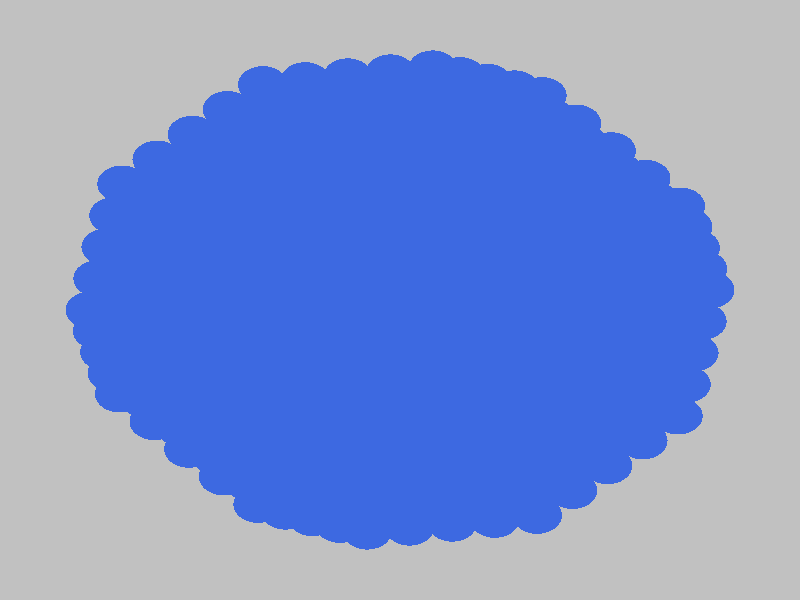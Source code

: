#version 3.6;
#include "colors.inc"
#include "finish.inc"

global_settings {assumed_gamma 2.2 max_trace_level 6}
background {color Grey transmit 1.0}
camera {orthographic
  right -43.90*x up 43.90*y
  direction 1.00*z
  location <0,0,50.00> look_at <0,0,0>}

light_source {<  -30.00,  30.00,   40.00> color Gray40 shadowless}
light_source {<  30.00,  30.00,   40.00> color Gray40 shadowless} 
light_source {<  30.0,  -30.00,   40.00> color Gray40 shadowless}
light_source {<  -30.0,  -30.00,   40.00> color Gray40 shadowless} 
light_source {<  0.0,  0.00,   40.00> color Gray25 shadowless}
// no fog
#declare simple = finish {phong 0.7 ambient 0.4 diffuse 0.55}
#declare pale = finish {ambient 0.9 diffuse 0.30 roughness 0.001 specular 0.2 }
#declare intermediate = finish {ambient 0.4 diffuse 0.6 specular 0.1 roughness 0.04}
#declare vmd = finish {ambient 0.2 diffuse 0.80 phong 0.25 phong_size 10.0 specular 0.2 roughness 0.1}
#declare jmol = finish {ambient 0.4 diffuse 0.6 specular 1 roughness 0.001 metallic}
#declare ase2 = finish {ambient 0.2 brilliance 3 diffuse 0.6 metallic specular 0.7 roughness 0.04 reflection 0.15}
#declare ase3 = finish {ambient 0.4 brilliance 2 diffuse 0.6 metallic specular 1.0 roughness 0.001 reflection 0.0}
#declare glass = finish {ambient 0.4 diffuse 0.35 specular 1.0 roughness 0.001}
#declare glass2 = finish {ambient 0.3 diffuse 0.3 specular 1.0 reflection 0.25 roughness 0.001}
#declare Rcell = 0.100;
#declare Rbond = 0.100;

#macro atom(LOC, R, COL, TRANS, FIN)
  sphere{LOC, R texture{pigment{color COL transmit TRANS} finish{FIN}}}
#end
#macro constrain(LOC, R, COL, TRANS FIN)
union{torus{R, Rcell rotate 45*z texture{pigment{color COL transmit TRANS} finish{FIN}}}
     torus{R, Rcell rotate -45*z texture{pigment{color COL transmit TRANS} finish{FIN}}}
     translate LOC}
#end

// no cell vertices
atom(<-13.48,  -8.89, -21.48>, 1.36, rgbt <0.25, 0.41, 0.88, 0.00>, 0.0, ase3) // #0
atom(<-14.94,  -4.57, -22.96>, 1.36, rgbt <0.25, 0.41, 0.88, 0.00>, 0.0, ase3) // #1
atom(<-13.05,  -6.59, -22.95>, 1.36, rgbt <0.25, 0.41, 0.88, 0.00>, 0.0, ase3) // #2
atom(<-12.61,  -4.28, -24.43>, 1.36, rgbt <0.25, 0.41, 0.88, 0.00>, 0.0, ase3) // #3
atom(<-15.38,  -6.87, -21.49>, 1.36, rgbt <0.25, 0.41, 0.88, 0.00>, 0.0, ase3) // #4
atom(<-15.78,  -5.34, -19.21>, 1.36, rgbt <0.25, 0.41, 0.88, 0.00>, 0.0, ase3) // #5
atom(<-13.88,  -7.36, -19.20>, 1.36, rgbt <0.25, 0.41, 0.88, 0.00>, 0.0, ase3) // #6
atom(<-13.45,  -5.05, -20.68>, 1.36, rgbt <0.25, 0.41, 0.88, 0.00>, 0.0, ase3) // #7
atom(<-14.29,  -5.83, -16.93>, 1.36, rgbt <0.25, 0.41, 0.88, 0.00>, 0.0, ase3) // #8
atom(<-14.07,   0.04, -25.92>, 1.36, rgbt <0.25, 0.41, 0.88, 0.00>, 0.0, ase3) // #9
atom(<-12.18,  -1.98, -25.91>, 1.36, rgbt <0.25, 0.41, 0.88, 0.00>, 0.0, ase3) // #10
atom(<-11.74,   0.33, -27.38>, 1.36, rgbt <0.25, 0.41, 0.88, 0.00>, 0.0, ase3) // #11
atom(<-14.51,  -2.26, -24.44>, 1.36, rgbt <0.25, 0.41, 0.88, 0.00>, 0.0, ase3) // #12
atom(<-14.91,  -0.73, -22.17>, 1.36, rgbt <0.25, 0.41, 0.88, 0.00>, 0.0, ase3) // #13
atom(<-13.01,  -2.75, -22.16>, 1.36, rgbt <0.25, 0.41, 0.88, 0.00>, 0.0, ase3) // #14
atom(<-12.58,  -0.44, -23.63>, 1.36, rgbt <0.25, 0.41, 0.88, 0.00>, 0.0, ase3) // #15
atom(<-15.35,  -3.04, -20.69>, 1.36, rgbt <0.25, 0.41, 0.88, 0.00>, 0.0, ase3) // #16
atom(<-15.75,  -1.50, -18.42>, 1.36, rgbt <0.25, 0.41, 0.88, 0.00>, 0.0, ase3) // #17
atom(<-13.85,  -3.52, -18.41>, 1.36, rgbt <0.25, 0.41, 0.88, 0.00>, 0.0, ase3) // #18
atom(<-13.42,  -1.22, -19.88>, 1.36, rgbt <0.25, 0.41, 0.88, 0.00>, 0.0, ase3) // #19
atom(<-16.19,  -3.81, -16.94>, 1.36, rgbt <0.25, 0.41, 0.88, 0.00>, 0.0, ase3) // #20
atom(<-16.59,  -2.27, -14.67>, 1.36, rgbt <0.25, 0.41, 0.88, 0.00>, 0.0, ase3) // #21
atom(<-14.69,  -4.29, -14.66>, 1.36, rgbt <0.25, 0.41, 0.88, 0.00>, 0.0, ase3) // #22
atom(<-14.26,  -1.99, -16.13>, 1.36, rgbt <0.25, 0.41, 0.88, 0.00>, 0.0, ase3) // #23
atom(<-15.10,  -2.76, -12.38>, 1.36, rgbt <0.25, 0.41, 0.88, 0.00>, 0.0, ase3) // #24
atom(<-11.30,   2.63, -28.86>, 1.36, rgbt <0.25, 0.41, 0.88, 0.00>, 0.0, ase3) // #25
atom(<-13.64,   2.35, -27.39>, 1.36, rgbt <0.25, 0.41, 0.88, 0.00>, 0.0, ase3) // #26
atom(<-14.04,   3.88, -25.12>, 1.36, rgbt <0.25, 0.41, 0.88, 0.00>, 0.0, ase3) // #27
atom(<-12.14,   1.86, -25.11>, 1.36, rgbt <0.25, 0.41, 0.88, 0.00>, 0.0, ase3) // #28
atom(<-11.71,   4.17, -26.59>, 1.36, rgbt <0.25, 0.41, 0.88, 0.00>, 0.0, ase3) // #29
atom(<-14.48,   1.57, -23.64>, 1.36, rgbt <0.25, 0.41, 0.88, 0.00>, 0.0, ase3) // #30
atom(<-14.88,   3.11, -21.37>, 1.36, rgbt <0.25, 0.41, 0.88, 0.00>, 0.0, ase3) // #31
atom(<-12.98,   1.09, -21.36>, 1.36, rgbt <0.25, 0.41, 0.88, 0.00>, 0.0, ase3) // #32
atom(<-12.55,   3.39, -22.84>, 1.36, rgbt <0.25, 0.41, 0.88, 0.00>, 0.0, ase3) // #33
atom(<-15.32,   0.80, -19.89>, 1.36, rgbt <0.25, 0.41, 0.88, 0.00>, 0.0, ase3) // #34
atom(<-15.72,   2.34, -17.62>, 1.36, rgbt <0.25, 0.41, 0.88, 0.00>, 0.0, ase3) // #35
atom(<-13.82,   0.32, -17.61>, 1.36, rgbt <0.25, 0.41, 0.88, 0.00>, 0.0, ase3) // #36
atom(<-13.39,   2.62, -19.09>, 1.36, rgbt <0.25, 0.41, 0.88, 0.00>, 0.0, ase3) // #37
atom(<-16.16,   0.03, -16.14>, 1.36, rgbt <0.25, 0.41, 0.88, 0.00>, 0.0, ase3) // #38
atom(<-16.56,   1.56, -13.87>, 1.36, rgbt <0.25, 0.41, 0.88, 0.00>, 0.0, ase3) // #39
atom(<-14.66,  -0.46, -13.86>, 1.36, rgbt <0.25, 0.41, 0.88, 0.00>, 0.0, ase3) // #40
atom(<-14.22,   1.85, -15.34>, 1.36, rgbt <0.25, 0.41, 0.88, 0.00>, 0.0, ase3) // #41
atom(<-16.99,  -0.74, -12.39>, 1.36, rgbt <0.25, 0.41, 0.88, 0.00>, 0.0, ase3) // #42
atom(<-15.50,  -1.23, -10.11>, 1.36, rgbt <0.25, 0.41, 0.88, 0.00>, 0.0, ase3) // #43
atom(<-15.06,   1.08, -11.59>, 1.36, rgbt <0.25, 0.41, 0.88, 0.00>, 0.0, ase3) // #44
atom(<-12.11,   5.70, -24.31>, 1.36, rgbt <0.25, 0.41, 0.88, 0.00>, 0.0, ase3) // #45
atom(<-14.45,   5.41, -22.85>, 1.36, rgbt <0.25, 0.41, 0.88, 0.00>, 0.0, ase3) // #46
atom(<-14.85,   6.95, -20.57>, 1.36, rgbt <0.25, 0.41, 0.88, 0.00>, 0.0, ase3) // #47
atom(<-12.95,   4.93, -20.56>, 1.36, rgbt <0.25, 0.41, 0.88, 0.00>, 0.0, ase3) // #48
atom(<-12.52,   7.23, -22.04>, 1.36, rgbt <0.25, 0.41, 0.88, 0.00>, 0.0, ase3) // #49
atom(<-15.28,   4.64, -19.10>, 1.36, rgbt <0.25, 0.41, 0.88, 0.00>, 0.0, ase3) // #50
atom(<-15.69,   6.17, -16.82>, 1.36, rgbt <0.25, 0.41, 0.88, 0.00>, 0.0, ase3) // #51
atom(<-13.79,   4.15, -16.81>, 1.36, rgbt <0.25, 0.41, 0.88, 0.00>, 0.0, ase3) // #52
atom(<-13.35,   6.46, -18.29>, 1.36, rgbt <0.25, 0.41, 0.88, 0.00>, 0.0, ase3) // #53
atom(<-16.12,   3.87, -15.34>, 1.36, rgbt <0.25, 0.41, 0.88, 0.00>, 0.0, ase3) // #54
atom(<-14.63,   3.38, -13.06>, 1.36, rgbt <0.25, 0.41, 0.88, 0.00>, 0.0, ase3) // #55
atom(<-14.19,   5.69, -14.54>, 1.36, rgbt <0.25, 0.41, 0.88, 0.00>, 0.0, ase3) // #56
atom(<-12.92,   8.76, -19.77>, 1.36, rgbt <0.25, 0.41, 0.88, 0.00>, 0.0, ase3) // #57
atom(<-15.25,   8.48, -18.30>, 1.36, rgbt <0.25, 0.41, 0.88, 0.00>, 0.0, ase3) // #58
atom(<-13.76,   7.99, -16.02>, 1.36, rgbt <0.25, 0.41, 0.88, 0.00>, 0.0, ase3) // #59
atom(<-13.32,  10.30, -17.49>, 1.36, rgbt <0.25, 0.41, 0.88, 0.00>, 0.0, ase3) // #60
atom(< -9.68, -12.93, -21.46>, 1.36, rgbt <0.25, 0.41, 0.88, 0.00>, 0.0, ase3) // #61
atom(<-11.15,  -8.61, -22.95>, 1.36, rgbt <0.25, 0.41, 0.88, 0.00>, 0.0, ase3) // #62
atom(< -9.25, -10.63, -22.94>, 1.36, rgbt <0.25, 0.41, 0.88, 0.00>, 0.0, ase3) // #63
atom(< -8.81,  -8.32, -24.41>, 1.36, rgbt <0.25, 0.41, 0.88, 0.00>, 0.0, ase3) // #64
atom(<-11.58, -10.91, -21.47>, 1.36, rgbt <0.25, 0.41, 0.88, 0.00>, 0.0, ase3) // #65
atom(<-11.99,  -9.38, -19.20>, 1.36, rgbt <0.25, 0.41, 0.88, 0.00>, 0.0, ase3) // #66
atom(<-10.09, -11.40, -19.19>, 1.36, rgbt <0.25, 0.41, 0.88, 0.00>, 0.0, ase3) // #67
atom(< -9.65,  -9.09, -20.66>, 1.36, rgbt <0.25, 0.41, 0.88, 0.00>, 0.0, ase3) // #68
atom(<-10.49,  -9.87, -16.91>, 1.36, rgbt <0.25, 0.41, 0.88, 0.00>, 0.0, ase3) // #69
atom(<-10.28,  -4.00, -25.90>, 1.36, rgbt <0.25, 0.41, 0.88, 0.00>, 0.0, ase3) // #70
atom(< -8.38,  -6.02, -25.89>, 1.36, rgbt <0.25, 0.41, 0.88, 0.00>, 0.0, ase3) // #71
atom(< -7.94,  -3.71, -27.37>, 1.36, rgbt <0.25, 0.41, 0.88, 0.00>, 0.0, ase3) // #72
atom(<-10.71,  -6.30, -24.42>, 1.36, rgbt <0.25, 0.41, 0.88, 0.00>, 0.0, ase3) // #73
atom(<-11.12,  -4.77, -22.15>, 1.36, rgbt <0.25, 0.41, 0.88, 0.00>, 0.0, ase3) // #74
atom(< -9.22,  -6.79, -22.14>, 1.36, rgbt <0.25, 0.41, 0.88, 0.00>, 0.0, ase3) // #75
atom(< -8.78,  -4.48, -23.62>, 1.36, rgbt <0.25, 0.41, 0.88, 0.00>, 0.0, ase3) // #76
atom(<-11.55,  -7.07, -20.67>, 1.36, rgbt <0.25, 0.41, 0.88, 0.00>, 0.0, ase3) // #77
atom(<-11.95,  -5.54, -18.40>, 1.36, rgbt <0.25, 0.41, 0.88, 0.00>, 0.0, ase3) // #78
atom(<-10.06,  -7.56, -18.39>, 1.36, rgbt <0.25, 0.41, 0.88, 0.00>, 0.0, ase3) // #79
atom(< -9.62,  -5.26, -19.87>, 1.36, rgbt <0.25, 0.41, 0.88, 0.00>, 0.0, ase3) // #80
atom(<-12.39,  -7.85, -16.92>, 1.36, rgbt <0.25, 0.41, 0.88, 0.00>, 0.0, ase3) // #81
atom(<-12.79,  -6.31, -14.65>, 1.36, rgbt <0.25, 0.41, 0.88, 0.00>, 0.0, ase3) // #82
atom(<-10.89,  -8.33, -14.64>, 1.36, rgbt <0.25, 0.41, 0.88, 0.00>, 0.0, ase3) // #83
atom(<-10.46,  -6.03, -16.12>, 1.36, rgbt <0.25, 0.41, 0.88, 0.00>, 0.0, ase3) // #84
atom(<-11.30,  -6.80, -12.36>, 1.36, rgbt <0.25, 0.41, 0.88, 0.00>, 0.0, ase3) // #85
atom(< -9.41,   0.61, -28.85>, 1.36, rgbt <0.25, 0.41, 0.88, 0.00>, 0.0, ase3) // #86
atom(< -7.51,  -1.41, -28.84>, 1.36, rgbt <0.25, 0.41, 0.88, 0.00>, 0.0, ase3) // #87
atom(< -7.07,   0.90, -30.32>, 1.36, rgbt <0.25, 0.41, 0.88, 0.00>, 0.0, ase3) // #88
atom(< -9.84,  -1.69, -27.38>, 1.36, rgbt <0.25, 0.41, 0.88, 0.00>, 0.0, ase3) // #89
atom(<-10.24,  -0.16, -25.10>, 1.36, rgbt <0.25, 0.41, 0.88, 0.00>, 0.0, ase3) // #90
atom(< -8.35,  -2.18, -25.09>, 1.36, rgbt <0.25, 0.41, 0.88, 0.00>, 0.0, ase3) // #91
atom(< -7.91,   0.13, -26.57>, 1.36, rgbt <0.25, 0.41, 0.88, 0.00>, 0.0, ase3) // #92
atom(<-10.68,  -2.46, -23.63>, 1.36, rgbt <0.25, 0.41, 0.88, 0.00>, 0.0, ase3) // #93
atom(<-11.08,  -0.93, -21.35>, 1.36, rgbt <0.25, 0.41, 0.88, 0.00>, 0.0, ase3) // #94
atom(< -9.18,  -2.95, -21.34>, 1.36, rgbt <0.25, 0.41, 0.88, 0.00>, 0.0, ase3) // #95
atom(< -8.75,  -0.65, -22.82>, 1.36, rgbt <0.25, 0.41, 0.88, 0.00>, 0.0, ase3) // #96
atom(<-11.52,  -3.24, -19.87>, 1.36, rgbt <0.25, 0.41, 0.88, 0.00>, 0.0, ase3) // #97
atom(<-11.92,  -1.70, -17.60>, 1.36, rgbt <0.25, 0.41, 0.88, 0.00>, 0.0, ase3) // #98
atom(<-10.02,  -3.72, -17.59>, 1.36, rgbt <0.25, 0.41, 0.88, 0.00>, 0.0, ase3) // #99
atom(< -9.59,  -1.42, -19.07>, 1.36, rgbt <0.25, 0.41, 0.88, 0.00>, 0.0, ase3) // #100
atom(<-12.36,  -4.01, -16.12>, 1.36, rgbt <0.25, 0.41, 0.88, 0.00>, 0.0, ase3) // #101
atom(<-12.76,  -2.48, -13.85>, 1.36, rgbt <0.25, 0.41, 0.88, 0.00>, 0.0, ase3) // #102
atom(<-10.86,  -4.49, -13.84>, 1.36, rgbt <0.25, 0.41, 0.88, 0.00>, 0.0, ase3) // #103
atom(<-10.43,  -2.19, -15.32>, 1.36, rgbt <0.25, 0.41, 0.88, 0.00>, 0.0, ase3) // #104
atom(<-13.20,  -4.78, -12.37>, 1.36, rgbt <0.25, 0.41, 0.88, 0.00>, 0.0, ase3) // #105
atom(<-13.60,  -3.25, -10.10>, 1.36, rgbt <0.25, 0.41, 0.88, 0.00>, 0.0, ase3) // #106
atom(<-11.70,  -5.27, -10.09>, 1.36, rgbt <0.25, 0.41, 0.88, 0.00>, 0.0, ase3) // #107
atom(<-11.27,  -2.96, -11.57>, 1.36, rgbt <0.25, 0.41, 0.88, 0.00>, 0.0, ase3) // #108
atom(<-12.10,  -3.73,  -7.82>, 1.36, rgbt <0.25, 0.41, 0.88, 0.00>, 0.0, ase3) // #109
atom(< -6.64,   3.20, -31.80>, 1.36, rgbt <0.25, 0.41, 0.88, 0.00>, 0.0, ase3) // #110
atom(< -8.97,   2.92, -30.33>, 1.36, rgbt <0.25, 0.41, 0.88, 0.00>, 0.0, ase3) // #111
atom(< -9.37,   4.45, -28.06>, 1.36, rgbt <0.25, 0.41, 0.88, 0.00>, 0.0, ase3) // #112
atom(< -7.48,   2.43, -28.05>, 1.36, rgbt <0.25, 0.41, 0.88, 0.00>, 0.0, ase3) // #113
atom(< -7.04,   4.74, -29.52>, 1.36, rgbt <0.25, 0.41, 0.88, 0.00>, 0.0, ase3) // #114
atom(< -9.81,   2.15, -26.58>, 1.36, rgbt <0.25, 0.41, 0.88, 0.00>, 0.0, ase3) // #115
atom(<-10.21,   3.68, -24.30>, 1.36, rgbt <0.25, 0.41, 0.88, 0.00>, 0.0, ase3) // #116
atom(< -8.31,   1.66, -24.30>, 1.36, rgbt <0.25, 0.41, 0.88, 0.00>, 0.0, ase3) // #117
atom(< -7.88,   3.97, -25.77>, 1.36, rgbt <0.25, 0.41, 0.88, 0.00>, 0.0, ase3) // #118
atom(<-10.65,   1.37, -22.83>, 1.36, rgbt <0.25, 0.41, 0.88, 0.00>, 0.0, ase3) // #119
atom(<-11.05,   2.91, -20.55>, 1.36, rgbt <0.25, 0.41, 0.88, 0.00>, 0.0, ase3) // #120
atom(< -9.15,   0.89, -20.55>, 1.36, rgbt <0.25, 0.41, 0.88, 0.00>, 0.0, ase3) // #121
atom(< -8.72,   3.19, -22.02>, 1.36, rgbt <0.25, 0.41, 0.88, 0.00>, 0.0, ase3) // #122
atom(<-11.49,   0.60, -19.08>, 1.36, rgbt <0.25, 0.41, 0.88, 0.00>, 0.0, ase3) // #123
atom(<-11.89,   2.13, -16.80>, 1.36, rgbt <0.25, 0.41, 0.88, 0.00>, 0.0, ase3) // #124
atom(< -9.99,   0.12, -16.79>, 1.36, rgbt <0.25, 0.41, 0.88, 0.00>, 0.0, ase3) // #125
atom(< -9.56,   2.42, -18.27>, 1.36, rgbt <0.25, 0.41, 0.88, 0.00>, 0.0, ase3) // #126
atom(<-12.33,  -0.17, -15.33>, 1.36, rgbt <0.25, 0.41, 0.88, 0.00>, 0.0, ase3) // #127
atom(<-12.73,   1.36, -13.05>, 1.36, rgbt <0.25, 0.41, 0.88, 0.00>, 0.0, ase3) // #128
atom(<-10.83,  -0.66, -13.04>, 1.36, rgbt <0.25, 0.41, 0.88, 0.00>, 0.0, ase3) // #129
atom(<-10.40,   1.65, -14.52>, 1.36, rgbt <0.25, 0.41, 0.88, 0.00>, 0.0, ase3) // #130
atom(<-13.16,  -0.94, -11.58>, 1.36, rgbt <0.25, 0.41, 0.88, 0.00>, 0.0, ase3) // #131
atom(<-13.57,   0.59,  -9.30>, 1.36, rgbt <0.25, 0.41, 0.88, 0.00>, 0.0, ase3) // #132
atom(<-11.67,  -1.43,  -9.29>, 1.36, rgbt <0.25, 0.41, 0.88, 0.00>, 0.0, ase3) // #133
atom(<-11.23,   0.88, -10.77>, 1.36, rgbt <0.25, 0.41, 0.88, 0.00>, 0.0, ase3) // #134
atom(<-14.00,  -1.71,  -7.83>, 1.36, rgbt <0.25, 0.41, 0.88, 0.00>, 0.0, ase3) // #135
atom(<-12.51,  -2.20,  -5.54>, 1.36, rgbt <0.25, 0.41, 0.88, 0.00>, 0.0, ase3) // #136
atom(<-12.07,   0.10,  -7.02>, 1.36, rgbt <0.25, 0.41, 0.88, 0.00>, 0.0, ase3) // #137
atom(< -7.44,   6.27, -27.25>, 1.36, rgbt <0.25, 0.41, 0.88, 0.00>, 0.0, ase3) // #138
atom(< -9.78,   5.98, -25.78>, 1.36, rgbt <0.25, 0.41, 0.88, 0.00>, 0.0, ase3) // #139
atom(<-10.18,   7.52, -23.51>, 1.36, rgbt <0.25, 0.41, 0.88, 0.00>, 0.0, ase3) // #140
atom(< -8.28,   5.50, -23.50>, 1.36, rgbt <0.25, 0.41, 0.88, 0.00>, 0.0, ase3) // #141
atom(< -7.85,   7.80, -24.98>, 1.36, rgbt <0.25, 0.41, 0.88, 0.00>, 0.0, ase3) // #142
atom(<-10.62,   5.21, -22.03>, 1.36, rgbt <0.25, 0.41, 0.88, 0.00>, 0.0, ase3) // #143
atom(<-11.02,   6.75, -19.76>, 1.36, rgbt <0.25, 0.41, 0.88, 0.00>, 0.0, ase3) // #144
atom(< -9.12,   4.73, -19.75>, 1.36, rgbt <0.25, 0.41, 0.88, 0.00>, 0.0, ase3) // #145
atom(< -8.69,   7.03, -21.22>, 1.36, rgbt <0.25, 0.41, 0.88, 0.00>, 0.0, ase3) // #146
atom(<-11.46,   4.44, -18.28>, 1.36, rgbt <0.25, 0.41, 0.88, 0.00>, 0.0, ase3) // #147
atom(<-11.86,   5.97, -16.01>, 1.36, rgbt <0.25, 0.41, 0.88, 0.00>, 0.0, ase3) // #148
atom(< -9.96,   3.95, -16.00>, 1.36, rgbt <0.25, 0.41, 0.88, 0.00>, 0.0, ase3) // #149
atom(< -9.53,   6.26, -17.47>, 1.36, rgbt <0.25, 0.41, 0.88, 0.00>, 0.0, ase3) // #150
atom(<-12.29,   3.67, -14.53>, 1.36, rgbt <0.25, 0.41, 0.88, 0.00>, 0.0, ase3) // #151
atom(<-12.70,   5.20, -12.26>, 1.36, rgbt <0.25, 0.41, 0.88, 0.00>, 0.0, ase3) // #152
atom(<-10.80,   3.18, -12.25>, 1.36, rgbt <0.25, 0.41, 0.88, 0.00>, 0.0, ase3) // #153
atom(<-10.36,   5.49, -13.72>, 1.36, rgbt <0.25, 0.41, 0.88, 0.00>, 0.0, ase3) // #154
atom(<-13.13,   2.90, -10.78>, 1.36, rgbt <0.25, 0.41, 0.88, 0.00>, 0.0, ase3) // #155
atom(<-11.64,   2.41,  -8.50>, 1.36, rgbt <0.25, 0.41, 0.88, 0.00>, 0.0, ase3) // #156
atom(<-11.20,   4.71,  -9.97>, 1.36, rgbt <0.25, 0.41, 0.88, 0.00>, 0.0, ase3) // #157
atom(< -8.25,   9.34, -22.70>, 1.36, rgbt <0.25, 0.41, 0.88, 0.00>, 0.0, ase3) // #158
atom(<-10.59,   9.05, -21.23>, 1.36, rgbt <0.25, 0.41, 0.88, 0.00>, 0.0, ase3) // #159
atom(<-10.99,  10.58, -18.96>, 1.36, rgbt <0.25, 0.41, 0.88, 0.00>, 0.0, ase3) // #160
atom(< -9.09,   8.56, -18.95>, 1.36, rgbt <0.25, 0.41, 0.88, 0.00>, 0.0, ase3) // #161
atom(< -8.66,  10.87, -20.43>, 1.36, rgbt <0.25, 0.41, 0.88, 0.00>, 0.0, ase3) // #162
atom(<-11.42,   8.28, -17.48>, 1.36, rgbt <0.25, 0.41, 0.88, 0.00>, 0.0, ase3) // #163
atom(<-11.83,   9.81, -15.21>, 1.36, rgbt <0.25, 0.41, 0.88, 0.00>, 0.0, ase3) // #164
atom(< -9.93,   7.79, -15.20>, 1.36, rgbt <0.25, 0.41, 0.88, 0.00>, 0.0, ase3) // #165
atom(< -9.49,  10.10, -16.68>, 1.36, rgbt <0.25, 0.41, 0.88, 0.00>, 0.0, ase3) // #166
atom(<-12.26,   7.51, -13.73>, 1.36, rgbt <0.25, 0.41, 0.88, 0.00>, 0.0, ase3) // #167
atom(<-10.77,   7.02, -11.45>, 1.36, rgbt <0.25, 0.41, 0.88, 0.00>, 0.0, ase3) // #168
atom(<-10.33,   9.32, -12.93>, 1.36, rgbt <0.25, 0.41, 0.88, 0.00>, 0.0, ase3) // #169
atom(< -9.06,  12.40, -18.15>, 1.36, rgbt <0.25, 0.41, 0.88, 0.00>, 0.0, ase3) // #170
atom(<-11.39,  12.12, -16.69>, 1.36, rgbt <0.25, 0.41, 0.88, 0.00>, 0.0, ase3) // #171
atom(< -9.90,  11.63, -14.40>, 1.36, rgbt <0.25, 0.41, 0.88, 0.00>, 0.0, ase3) // #172
atom(< -9.46,  13.93, -15.88>, 1.36, rgbt <0.25, 0.41, 0.88, 0.00>, 0.0, ase3) // #173
atom(< -7.35, -12.65, -22.93>, 1.36, rgbt <0.25, 0.41, 0.88, 0.00>, 0.0, ase3) // #174
atom(< -5.45, -14.66, -22.92>, 1.36, rgbt <0.25, 0.41, 0.88, 0.00>, 0.0, ase3) // #175
atom(< -5.01, -12.36, -24.40>, 1.36, rgbt <0.25, 0.41, 0.88, 0.00>, 0.0, ase3) // #176
atom(< -7.78, -14.95, -21.45>, 1.36, rgbt <0.25, 0.41, 0.88, 0.00>, 0.0, ase3) // #177
atom(< -8.19, -13.42, -19.18>, 1.36, rgbt <0.25, 0.41, 0.88, 0.00>, 0.0, ase3) // #178
atom(< -6.29, -15.44, -19.17>, 1.36, rgbt <0.25, 0.41, 0.88, 0.00>, 0.0, ase3) // #179
atom(< -5.85, -13.13, -20.64>, 1.36, rgbt <0.25, 0.41, 0.88, 0.00>, 0.0, ase3) // #180
atom(< -6.69, -13.90, -16.89>, 1.36, rgbt <0.25, 0.41, 0.88, 0.00>, 0.0, ase3) // #181
atom(< -6.48,  -8.04, -25.88>, 1.36, rgbt <0.25, 0.41, 0.88, 0.00>, 0.0, ase3) // #182
atom(< -4.58, -10.05, -25.87>, 1.36, rgbt <0.25, 0.41, 0.88, 0.00>, 0.0, ase3) // #183
atom(< -4.14,  -7.75, -27.35>, 1.36, rgbt <0.25, 0.41, 0.88, 0.00>, 0.0, ase3) // #184
atom(< -6.91, -10.34, -24.40>, 1.36, rgbt <0.25, 0.41, 0.88, 0.00>, 0.0, ase3) // #185
atom(< -7.32,  -8.81, -22.13>, 1.36, rgbt <0.25, 0.41, 0.88, 0.00>, 0.0, ase3) // #186
atom(< -5.42, -10.83, -22.12>, 1.36, rgbt <0.25, 0.41, 0.88, 0.00>, 0.0, ase3) // #187
atom(< -4.98,  -8.52, -23.60>, 1.36, rgbt <0.25, 0.41, 0.88, 0.00>, 0.0, ase3) // #188
atom(< -7.75, -11.11, -20.65>, 1.36, rgbt <0.25, 0.41, 0.88, 0.00>, 0.0, ase3) // #189
atom(< -8.16,  -9.58, -18.38>, 1.36, rgbt <0.25, 0.41, 0.88, 0.00>, 0.0, ase3) // #190
atom(< -6.26, -11.60, -18.37>, 1.36, rgbt <0.25, 0.41, 0.88, 0.00>, 0.0, ase3) // #191
atom(< -5.82,  -9.29, -19.85>, 1.36, rgbt <0.25, 0.41, 0.88, 0.00>, 0.0, ase3) // #192
atom(< -8.59, -11.88, -16.90>, 1.36, rgbt <0.25, 0.41, 0.88, 0.00>, 0.0, ase3) // #193
atom(< -8.99, -10.35, -14.63>, 1.36, rgbt <0.25, 0.41, 0.88, 0.00>, 0.0, ase3) // #194
atom(< -7.10, -12.37, -14.62>, 1.36, rgbt <0.25, 0.41, 0.88, 0.00>, 0.0, ase3) // #195
atom(< -6.66, -10.07, -16.10>, 1.36, rgbt <0.25, 0.41, 0.88, 0.00>, 0.0, ase3) // #196
atom(< -7.50, -10.84, -12.35>, 1.36, rgbt <0.25, 0.41, 0.88, 0.00>, 0.0, ase3) // #197
atom(< -5.61,  -3.43, -28.83>, 1.36, rgbt <0.25, 0.41, 0.88, 0.00>, 0.0, ase3) // #198
atom(< -3.71,  -5.44, -28.83>, 1.36, rgbt <0.25, 0.41, 0.88, 0.00>, 0.0, ase3) // #199
atom(< -3.27,  -3.14, -30.30>, 1.36, rgbt <0.25, 0.41, 0.88, 0.00>, 0.0, ase3) // #200
atom(< -6.04,  -5.73, -27.36>, 1.36, rgbt <0.25, 0.41, 0.88, 0.00>, 0.0, ase3) // #201
atom(< -6.45,  -4.20, -25.08>, 1.36, rgbt <0.25, 0.41, 0.88, 0.00>, 0.0, ase3) // #202
atom(< -4.55,  -6.22, -25.07>, 1.36, rgbt <0.25, 0.41, 0.88, 0.00>, 0.0, ase3) // #203
atom(< -4.11,  -3.91, -26.55>, 1.36, rgbt <0.25, 0.41, 0.88, 0.00>, 0.0, ase3) // #204
atom(< -6.88,  -6.50, -23.61>, 1.36, rgbt <0.25, 0.41, 0.88, 0.00>, 0.0, ase3) // #205
atom(< -7.29,  -4.97, -21.33>, 1.36, rgbt <0.25, 0.41, 0.88, 0.00>, 0.0, ase3) // #206
atom(< -5.39,  -6.99, -21.32>, 1.36, rgbt <0.25, 0.41, 0.88, 0.00>, 0.0, ase3) // #207
atom(< -4.95,  -4.68, -22.80>, 1.36, rgbt <0.25, 0.41, 0.88, 0.00>, 0.0, ase3) // #208
atom(< -7.72,  -7.27, -19.86>, 1.36, rgbt <0.25, 0.41, 0.88, 0.00>, 0.0, ase3) // #209
atom(< -8.12,  -5.74, -17.58>, 1.36, rgbt <0.25, 0.41, 0.88, 0.00>, 0.0, ase3) // #210
atom(< -6.23,  -7.76, -17.57>, 1.36, rgbt <0.25, 0.41, 0.88, 0.00>, 0.0, ase3) // #211
atom(< -5.79,  -5.46, -19.05>, 1.36, rgbt <0.25, 0.41, 0.88, 0.00>, 0.0, ase3) // #212
atom(< -8.56,  -8.05, -16.11>, 1.36, rgbt <0.25, 0.41, 0.88, 0.00>, 0.0, ase3) // #213
atom(< -8.96,  -6.51, -13.83>, 1.36, rgbt <0.25, 0.41, 0.88, 0.00>, 0.0, ase3) // #214
atom(< -7.06,  -8.53, -13.82>, 1.36, rgbt <0.25, 0.41, 0.88, 0.00>, 0.0, ase3) // #215
atom(< -6.63,  -6.23, -15.30>, 1.36, rgbt <0.25, 0.41, 0.88, 0.00>, 0.0, ase3) // #216
atom(< -9.40,  -8.82, -12.36>, 1.36, rgbt <0.25, 0.41, 0.88, 0.00>, 0.0, ase3) // #217
atom(< -9.80,  -7.29, -10.08>, 1.36, rgbt <0.25, 0.41, 0.88, 0.00>, 0.0, ase3) // #218
atom(< -7.90,  -9.31, -10.07>, 1.36, rgbt <0.25, 0.41, 0.88, 0.00>, 0.0, ase3) // #219
atom(< -7.47,  -7.00, -11.55>, 1.36, rgbt <0.25, 0.41, 0.88, 0.00>, 0.0, ase3) // #220
atom(< -8.31,  -7.77,  -7.80>, 1.36, rgbt <0.25, 0.41, 0.88, 0.00>, 0.0, ase3) // #221
atom(< -4.74,   1.18, -31.79>, 1.36, rgbt <0.25, 0.41, 0.88, 0.00>, 0.0, ase3) // #222
atom(< -2.84,  -0.83, -31.78>, 1.36, rgbt <0.25, 0.41, 0.88, 0.00>, 0.0, ase3) // #223
atom(< -2.40,   1.47, -33.26>, 1.36, rgbt <0.25, 0.41, 0.88, 0.00>, 0.0, ase3) // #224
atom(< -5.17,  -1.12, -30.31>, 1.36, rgbt <0.25, 0.41, 0.88, 0.00>, 0.0, ase3) // #225
atom(< -5.58,   0.41, -28.04>, 1.36, rgbt <0.25, 0.41, 0.88, 0.00>, 0.0, ase3) // #226
atom(< -3.68,  -1.61, -28.03>, 1.36, rgbt <0.25, 0.41, 0.88, 0.00>, 0.0, ase3) // #227
atom(< -3.24,   0.70, -29.50>, 1.36, rgbt <0.25, 0.41, 0.88, 0.00>, 0.0, ase3) // #228
atom(< -6.01,  -1.89, -26.56>, 1.36, rgbt <0.25, 0.41, 0.88, 0.00>, 0.0, ase3) // #229
atom(< -6.42,  -0.36, -24.29>, 1.36, rgbt <0.25, 0.41, 0.88, 0.00>, 0.0, ase3) // #230
atom(< -4.52,  -2.38, -24.28>, 1.36, rgbt <0.25, 0.41, 0.88, 0.00>, 0.0, ase3) // #231
atom(< -4.08,  -0.07, -25.75>, 1.36, rgbt <0.25, 0.41, 0.88, 0.00>, 0.0, ase3) // #232
atom(< -6.85,  -2.66, -22.81>, 1.36, rgbt <0.25, 0.41, 0.88, 0.00>, 0.0, ase3) // #233
atom(< -7.25,  -1.13, -20.54>, 1.36, rgbt <0.25, 0.41, 0.88, 0.00>, 0.0, ase3) // #234
atom(< -5.36,  -3.15, -20.53>, 1.36, rgbt <0.25, 0.41, 0.88, 0.00>, 0.0, ase3) // #235
atom(< -4.92,  -0.85, -22.00>, 1.36, rgbt <0.25, 0.41, 0.88, 0.00>, 0.0, ase3) // #236
atom(< -7.69,  -3.44, -19.06>, 1.36, rgbt <0.25, 0.41, 0.88, 0.00>, 0.0, ase3) // #237
atom(< -8.09,  -1.90, -16.79>, 1.36, rgbt <0.25, 0.41, 0.88, 0.00>, 0.0, ase3) // #238
atom(< -6.19,  -3.92, -16.78>, 1.36, rgbt <0.25, 0.41, 0.88, 0.00>, 0.0, ase3) // #239
atom(< -5.76,  -1.62, -18.25>, 1.36, rgbt <0.25, 0.41, 0.88, 0.00>, 0.0, ase3) // #240
atom(< -8.53,  -4.21, -15.31>, 1.36, rgbt <0.25, 0.41, 0.88, 0.00>, 0.0, ase3) // #241
atom(< -8.93,  -2.68, -13.04>, 1.36, rgbt <0.25, 0.41, 0.88, 0.00>, 0.0, ase3) // #242
atom(< -7.03,  -4.70, -13.03>, 1.36, rgbt <0.25, 0.41, 0.88, 0.00>, 0.0, ase3) // #243
atom(< -6.60,  -2.39, -14.50>, 1.36, rgbt <0.25, 0.41, 0.88, 0.00>, 0.0, ase3) // #244
atom(< -9.37,  -4.98, -11.56>, 1.36, rgbt <0.25, 0.41, 0.88, 0.00>, 0.0, ase3) // #245
atom(< -9.77,  -3.45,  -9.28>, 1.36, rgbt <0.25, 0.41, 0.88, 0.00>, 0.0, ase3) // #246
atom(< -7.87,  -5.47,  -9.28>, 1.36, rgbt <0.25, 0.41, 0.88, 0.00>, 0.0, ase3) // #247
atom(< -7.44,  -3.16, -10.75>, 1.36, rgbt <0.25, 0.41, 0.88, 0.00>, 0.0, ase3) // #248
atom(<-10.21,  -5.75,  -7.81>, 1.36, rgbt <0.25, 0.41, 0.88, 0.00>, 0.0, ase3) // #249
atom(<-10.61,  -4.22,  -5.53>, 1.36, rgbt <0.25, 0.41, 0.88, 0.00>, 0.0, ase3) // #250
atom(< -8.71,  -6.24,  -5.53>, 1.36, rgbt <0.25, 0.41, 0.88, 0.00>, 0.0, ase3) // #251
atom(< -8.28,  -3.93,  -7.00>, 1.36, rgbt <0.25, 0.41, 0.88, 0.00>, 0.0, ase3) // #252
atom(< -9.11,  -4.71,  -3.25>, 1.36, rgbt <0.25, 0.41, 0.88, 0.00>, 0.0, ase3) // #253
atom(< -4.30,   3.49, -33.26>, 1.36, rgbt <0.25, 0.41, 0.88, 0.00>, 0.0, ase3) // #254
atom(< -4.71,   5.02, -30.99>, 1.36, rgbt <0.25, 0.41, 0.88, 0.00>, 0.0, ase3) // #255
atom(< -2.81,   3.00, -30.98>, 1.36, rgbt <0.25, 0.41, 0.88, 0.00>, 0.0, ase3) // #256
atom(< -2.37,   5.31, -32.46>, 1.36, rgbt <0.25, 0.41, 0.88, 0.00>, 0.0, ase3) // #257
atom(< -5.14,   2.72, -29.51>, 1.36, rgbt <0.25, 0.41, 0.88, 0.00>, 0.0, ase3) // #258
atom(< -5.55,   4.25, -27.24>, 1.36, rgbt <0.25, 0.41, 0.88, 0.00>, 0.0, ase3) // #259
atom(< -3.65,   2.23, -27.23>, 1.36, rgbt <0.25, 0.41, 0.88, 0.00>, 0.0, ase3) // #260
atom(< -3.21,   4.54, -28.71>, 1.36, rgbt <0.25, 0.41, 0.88, 0.00>, 0.0, ase3) // #261
atom(< -5.98,   1.95, -25.76>, 1.36, rgbt <0.25, 0.41, 0.88, 0.00>, 0.0, ase3) // #262
atom(< -6.38,   3.48, -23.49>, 1.36, rgbt <0.25, 0.41, 0.88, 0.00>, 0.0, ase3) // #263
atom(< -4.49,   1.46, -23.48>, 1.36, rgbt <0.25, 0.41, 0.88, 0.00>, 0.0, ase3) // #264
atom(< -4.05,   3.76, -24.96>, 1.36, rgbt <0.25, 0.41, 0.88, 0.00>, 0.0, ase3) // #265
atom(< -6.82,   1.17, -22.01>, 1.36, rgbt <0.25, 0.41, 0.88, 0.00>, 0.0, ase3) // #266
atom(< -7.22,   2.71, -19.74>, 1.36, rgbt <0.25, 0.41, 0.88, 0.00>, 0.0, ase3) // #267
atom(< -5.32,   0.69, -19.73>, 1.36, rgbt <0.25, 0.41, 0.88, 0.00>, 0.0, ase3) // #268
atom(< -4.89,   2.99, -21.21>, 1.36, rgbt <0.25, 0.41, 0.88, 0.00>, 0.0, ase3) // #269
atom(< -7.66,   0.40, -18.26>, 1.36, rgbt <0.25, 0.41, 0.88, 0.00>, 0.0, ase3) // #270
atom(< -8.06,   1.93, -15.99>, 1.36, rgbt <0.25, 0.41, 0.88, 0.00>, 0.0, ase3) // #271
atom(< -6.16,  -0.09, -15.98>, 1.36, rgbt <0.25, 0.41, 0.88, 0.00>, 0.0, ase3) // #272
atom(< -5.73,   2.22, -17.46>, 1.36, rgbt <0.25, 0.41, 0.88, 0.00>, 0.0, ase3) // #273
atom(< -8.50,  -0.37, -14.51>, 1.36, rgbt <0.25, 0.41, 0.88, 0.00>, 0.0, ase3) // #274
atom(< -8.90,   1.16, -12.24>, 1.36, rgbt <0.25, 0.41, 0.88, 0.00>, 0.0, ase3) // #275
atom(< -7.00,  -0.86, -12.23>, 1.36, rgbt <0.25, 0.41, 0.88, 0.00>, 0.0, ase3) // #276
atom(< -6.57,   1.45, -13.71>, 1.36, rgbt <0.25, 0.41, 0.88, 0.00>, 0.0, ase3) // #277
atom(< -9.34,  -1.14, -10.76>, 1.36, rgbt <0.25, 0.41, 0.88, 0.00>, 0.0, ase3) // #278
atom(< -9.74,   0.39,  -8.49>, 1.36, rgbt <0.25, 0.41, 0.88, 0.00>, 0.0, ase3) // #279
atom(< -7.84,  -1.63,  -8.48>, 1.36, rgbt <0.25, 0.41, 0.88, 0.00>, 0.0, ase3) // #280
atom(< -7.41,   0.68,  -9.96>, 1.36, rgbt <0.25, 0.41, 0.88, 0.00>, 0.0, ase3) // #281
atom(<-10.17,  -1.92,  -7.01>, 1.36, rgbt <0.25, 0.41, 0.88, 0.00>, 0.0, ase3) // #282
atom(<-10.58,  -0.38,  -4.74>, 1.36, rgbt <0.25, 0.41, 0.88, 0.00>, 0.0, ase3) // #283
atom(< -8.68,  -2.40,  -4.73>, 1.36, rgbt <0.25, 0.41, 0.88, 0.00>, 0.0, ase3) // #284
atom(< -8.24,  -0.10,  -6.20>, 1.36, rgbt <0.25, 0.41, 0.88, 0.00>, 0.0, ase3) // #285
atom(<-11.01,  -2.69,  -3.26>, 1.36, rgbt <0.25, 0.41, 0.88, 0.00>, 0.0, ase3) // #286
atom(< -9.08,  -0.87,  -2.45>, 1.36, rgbt <0.25, 0.41, 0.88, 0.00>, 0.0, ase3) // #287
atom(< -2.78,   6.84, -30.18>, 1.36, rgbt <0.25, 0.41, 0.88, 0.00>, 0.0, ase3) // #288
atom(< -5.11,   6.56, -28.72>, 1.36, rgbt <0.25, 0.41, 0.88, 0.00>, 0.0, ase3) // #289
atom(< -5.51,   8.09, -26.44>, 1.36, rgbt <0.25, 0.41, 0.88, 0.00>, 0.0, ase3) // #290
atom(< -3.62,   6.07, -26.43>, 1.36, rgbt <0.25, 0.41, 0.88, 0.00>, 0.0, ase3) // #291
atom(< -3.18,   8.37, -27.91>, 1.36, rgbt <0.25, 0.41, 0.88, 0.00>, 0.0, ase3) // #292
atom(< -5.95,   5.78, -24.97>, 1.36, rgbt <0.25, 0.41, 0.88, 0.00>, 0.0, ase3) // #293
atom(< -6.35,   7.32, -22.69>, 1.36, rgbt <0.25, 0.41, 0.88, 0.00>, 0.0, ase3) // #294
atom(< -4.45,   5.30, -22.68>, 1.36, rgbt <0.25, 0.41, 0.88, 0.00>, 0.0, ase3) // #295
atom(< -4.02,   7.60, -24.16>, 1.36, rgbt <0.25, 0.41, 0.88, 0.00>, 0.0, ase3) // #296
atom(< -6.79,   5.01, -21.22>, 1.36, rgbt <0.25, 0.41, 0.88, 0.00>, 0.0, ase3) // #297
atom(< -7.19,   6.54, -18.94>, 1.36, rgbt <0.25, 0.41, 0.88, 0.00>, 0.0, ase3) // #298
atom(< -5.29,   4.53, -18.93>, 1.36, rgbt <0.25, 0.41, 0.88, 0.00>, 0.0, ase3) // #299
atom(< -4.86,   6.83, -20.41>, 1.36, rgbt <0.25, 0.41, 0.88, 0.00>, 0.0, ase3) // #300
atom(< -7.63,   4.24, -17.47>, 1.36, rgbt <0.25, 0.41, 0.88, 0.00>, 0.0, ase3) // #301
atom(< -8.03,   5.77, -15.19>, 1.36, rgbt <0.25, 0.41, 0.88, 0.00>, 0.0, ase3) // #302
atom(< -6.13,   3.75, -15.18>, 1.36, rgbt <0.25, 0.41, 0.88, 0.00>, 0.0, ase3) // #303
atom(< -5.70,   6.06, -16.66>, 1.36, rgbt <0.25, 0.41, 0.88, 0.00>, 0.0, ase3) // #304
atom(< -8.47,   3.47, -13.71>, 1.36, rgbt <0.25, 0.41, 0.88, 0.00>, 0.0, ase3) // #305
atom(< -8.87,   5.00, -11.44>, 1.36, rgbt <0.25, 0.41, 0.88, 0.00>, 0.0, ase3) // #306
atom(< -6.97,   2.98, -11.43>, 1.36, rgbt <0.25, 0.41, 0.88, 0.00>, 0.0, ase3) // #307
atom(< -6.54,   5.29, -12.91>, 1.36, rgbt <0.25, 0.41, 0.88, 0.00>, 0.0, ase3) // #308
atom(< -9.30,   2.69,  -9.96>, 1.36, rgbt <0.25, 0.41, 0.88, 0.00>, 0.0, ase3) // #309
atom(< -9.71,   4.23,  -7.69>, 1.36, rgbt <0.25, 0.41, 0.88, 0.00>, 0.0, ase3) // #310
atom(< -7.81,   2.21,  -7.68>, 1.36, rgbt <0.25, 0.41, 0.88, 0.00>, 0.0, ase3) // #311
atom(< -7.37,   4.51,  -9.16>, 1.36, rgbt <0.25, 0.41, 0.88, 0.00>, 0.0, ase3) // #312
atom(<-10.14,   1.92,  -6.21>, 1.36, rgbt <0.25, 0.41, 0.88, 0.00>, 0.0, ase3) // #313
atom(< -8.65,   1.44,  -3.93>, 1.36, rgbt <0.25, 0.41, 0.88, 0.00>, 0.0, ase3) // #314
atom(< -8.21,   3.74,  -5.41>, 1.36, rgbt <0.25, 0.41, 0.88, 0.00>, 0.0, ase3) // #315
atom(< -3.58,   9.91, -25.64>, 1.36, rgbt <0.25, 0.41, 0.88, 0.00>, 0.0, ase3) // #316
atom(< -5.92,   9.62, -24.17>, 1.36, rgbt <0.25, 0.41, 0.88, 0.00>, 0.0, ase3) // #317
atom(< -6.32,  11.15, -21.90>, 1.36, rgbt <0.25, 0.41, 0.88, 0.00>, 0.0, ase3) // #318
atom(< -4.42,   9.14, -21.89>, 1.36, rgbt <0.25, 0.41, 0.88, 0.00>, 0.0, ase3) // #319
atom(< -3.99,  11.44, -23.36>, 1.36, rgbt <0.25, 0.41, 0.88, 0.00>, 0.0, ase3) // #320
atom(< -6.76,   8.85, -20.42>, 1.36, rgbt <0.25, 0.41, 0.88, 0.00>, 0.0, ase3) // #321
atom(< -7.16,  10.38, -18.14>, 1.36, rgbt <0.25, 0.41, 0.88, 0.00>, 0.0, ase3) // #322
atom(< -5.26,   8.36, -18.14>, 1.36, rgbt <0.25, 0.41, 0.88, 0.00>, 0.0, ase3) // #323
atom(< -4.83,  10.67, -19.61>, 1.36, rgbt <0.25, 0.41, 0.88, 0.00>, 0.0, ase3) // #324
atom(< -7.60,   8.08, -16.67>, 1.36, rgbt <0.25, 0.41, 0.88, 0.00>, 0.0, ase3) // #325
atom(< -8.00,   9.61, -14.39>, 1.36, rgbt <0.25, 0.41, 0.88, 0.00>, 0.0, ase3) // #326
atom(< -6.10,   7.59, -14.39>, 1.36, rgbt <0.25, 0.41, 0.88, 0.00>, 0.0, ase3) // #327
atom(< -5.66,   9.90, -15.86>, 1.36, rgbt <0.25, 0.41, 0.88, 0.00>, 0.0, ase3) // #328
atom(< -8.43,   7.31, -12.92>, 1.36, rgbt <0.25, 0.41, 0.88, 0.00>, 0.0, ase3) // #329
atom(< -8.84,   8.84, -10.64>, 1.36, rgbt <0.25, 0.41, 0.88, 0.00>, 0.0, ase3) // #330
atom(< -6.94,   6.82, -10.63>, 1.36, rgbt <0.25, 0.41, 0.88, 0.00>, 0.0, ase3) // #331
atom(< -6.50,   9.12, -12.11>, 1.36, rgbt <0.25, 0.41, 0.88, 0.00>, 0.0, ase3) // #332
atom(< -9.27,   6.53,  -9.17>, 1.36, rgbt <0.25, 0.41, 0.88, 0.00>, 0.0, ase3) // #333
atom(< -7.78,   6.05,  -6.88>, 1.36, rgbt <0.25, 0.41, 0.88, 0.00>, 0.0, ase3) // #334
atom(< -7.34,   8.35,  -8.36>, 1.36, rgbt <0.25, 0.41, 0.88, 0.00>, 0.0, ase3) // #335
atom(< -4.39,  12.97, -21.09>, 1.36, rgbt <0.25, 0.41, 0.88, 0.00>, 0.0, ase3) // #336
atom(< -6.73,  12.69, -19.62>, 1.36, rgbt <0.25, 0.41, 0.88, 0.00>, 0.0, ase3) // #337
atom(< -7.13,  14.22, -17.35>, 1.36, rgbt <0.25, 0.41, 0.88, 0.00>, 0.0, ase3) // #338
atom(< -5.23,  12.20, -17.34>, 1.36, rgbt <0.25, 0.41, 0.88, 0.00>, 0.0, ase3) // #339
atom(< -4.79,  14.51, -18.82>, 1.36, rgbt <0.25, 0.41, 0.88, 0.00>, 0.0, ase3) // #340
atom(< -7.56,  11.92, -15.87>, 1.36, rgbt <0.25, 0.41, 0.88, 0.00>, 0.0, ase3) // #341
atom(< -7.97,  13.45, -13.60>, 1.36, rgbt <0.25, 0.41, 0.88, 0.00>, 0.0, ase3) // #342
atom(< -6.07,  11.43, -13.59>, 1.36, rgbt <0.25, 0.41, 0.88, 0.00>, 0.0, ase3) // #343
atom(< -5.63,  13.73, -15.06>, 1.36, rgbt <0.25, 0.41, 0.88, 0.00>, 0.0, ase3) // #344
atom(< -8.40,  11.14, -12.12>, 1.36, rgbt <0.25, 0.41, 0.88, 0.00>, 0.0, ase3) // #345
atom(< -6.91,  10.66,  -9.84>, 1.36, rgbt <0.25, 0.41, 0.88, 0.00>, 0.0, ase3) // #346
atom(< -6.47,  12.96, -11.31>, 1.36, rgbt <0.25, 0.41, 0.88, 0.00>, 0.0, ase3) // #347
atom(< -5.20,  16.04, -16.54>, 1.36, rgbt <0.25, 0.41, 0.88, 0.00>, 0.0, ase3) // #348
atom(< -7.53,  15.75, -15.07>, 1.36, rgbt <0.25, 0.41, 0.88, 0.00>, 0.0, ase3) // #349
atom(< -6.04,  15.27, -12.79>, 1.36, rgbt <0.25, 0.41, 0.88, 0.00>, 0.0, ase3) // #350
atom(< -2.68, -12.07, -25.86>, 1.36, rgbt <0.25, 0.41, 0.88, 0.00>, 0.0, ase3) // #351
atom(< -0.78, -14.09, -25.85>, 1.36, rgbt <0.25, 0.41, 0.88, 0.00>, 0.0, ase3) // #352
atom(< -0.35, -11.79, -27.33>, 1.36, rgbt <0.25, 0.41, 0.88, 0.00>, 0.0, ase3) // #353
atom(< -3.12, -14.38, -24.39>, 1.36, rgbt <0.25, 0.41, 0.88, 0.00>, 0.0, ase3) // #354
atom(< -3.52, -12.85, -22.11>, 1.36, rgbt <0.25, 0.41, 0.88, 0.00>, 0.0, ase3) // #355
atom(< -1.62, -14.87, -22.10>, 1.36, rgbt <0.25, 0.41, 0.88, 0.00>, 0.0, ase3) // #356
atom(< -1.19, -12.56, -23.58>, 1.36, rgbt <0.25, 0.41, 0.88, 0.00>, 0.0, ase3) // #357
atom(< -3.95, -15.15, -20.64>, 1.36, rgbt <0.25, 0.41, 0.88, 0.00>, 0.0, ase3) // #358
atom(< -4.36, -13.62, -18.36>, 1.36, rgbt <0.25, 0.41, 0.88, 0.00>, 0.0, ase3) // #359
atom(< -2.46, -15.64, -18.35>, 1.36, rgbt <0.25, 0.41, 0.88, 0.00>, 0.0, ase3) // #360
atom(< -2.02, -13.33, -19.83>, 1.36, rgbt <0.25, 0.41, 0.88, 0.00>, 0.0, ase3) // #361
atom(< -4.79, -15.92, -16.89>, 1.36, rgbt <0.25, 0.41, 0.88, 0.00>, 0.0, ase3) // #362
atom(< -5.20, -14.39, -14.61>, 1.36, rgbt <0.25, 0.41, 0.88, 0.00>, 0.0, ase3) // #363
atom(< -3.30, -16.41, -14.60>, 1.36, rgbt <0.25, 0.41, 0.88, 0.00>, 0.0, ase3) // #364
atom(< -2.86, -14.10, -16.08>, 1.36, rgbt <0.25, 0.41, 0.88, 0.00>, 0.0, ase3) // #365
atom(< -3.70, -14.88, -12.33>, 1.36, rgbt <0.25, 0.41, 0.88, 0.00>, 0.0, ase3) // #366
atom(< -1.81,  -7.46, -28.82>, 1.36, rgbt <0.25, 0.41, 0.88, 0.00>, 0.0, ase3) // #367
atom(<  0.09,  -9.48, -28.81>, 1.36, rgbt <0.25, 0.41, 0.88, 0.00>, 0.0, ase3) // #368
atom(<  0.52,  -7.18, -30.28>, 1.36, rgbt <0.25, 0.41, 0.88, 0.00>, 0.0, ase3) // #369
atom(< -2.25,  -9.77, -27.34>, 1.36, rgbt <0.25, 0.41, 0.88, 0.00>, 0.0, ase3) // #370
atom(< -2.65,  -8.24, -25.07>, 1.36, rgbt <0.25, 0.41, 0.88, 0.00>, 0.0, ase3) // #371
atom(< -0.75, -10.26, -25.06>, 1.36, rgbt <0.25, 0.41, 0.88, 0.00>, 0.0, ase3) // #372
atom(< -0.32,  -7.95, -26.53>, 1.36, rgbt <0.25, 0.41, 0.88, 0.00>, 0.0, ase3) // #373
atom(< -3.08, -10.54, -23.59>, 1.36, rgbt <0.25, 0.41, 0.88, 0.00>, 0.0, ase3) // #374
atom(< -3.49,  -9.01, -21.32>, 1.36, rgbt <0.25, 0.41, 0.88, 0.00>, 0.0, ase3) // #375
atom(< -1.59, -11.03, -21.31>, 1.36, rgbt <0.25, 0.41, 0.88, 0.00>, 0.0, ase3) // #376
atom(< -1.15,  -8.72, -22.78>, 1.36, rgbt <0.25, 0.41, 0.88, 0.00>, 0.0, ase3) // #377
atom(< -3.92, -11.31, -19.84>, 1.36, rgbt <0.25, 0.41, 0.88, 0.00>, 0.0, ase3) // #378
atom(< -4.33,  -9.78, -17.56>, 1.36, rgbt <0.25, 0.41, 0.88, 0.00>, 0.0, ase3) // #379
atom(< -2.43, -11.80, -17.56>, 1.36, rgbt <0.25, 0.41, 0.88, 0.00>, 0.0, ase3) // #380
atom(< -1.99,  -9.49, -19.03>, 1.36, rgbt <0.25, 0.41, 0.88, 0.00>, 0.0, ase3) // #381
atom(< -4.76, -12.09, -16.09>, 1.36, rgbt <0.25, 0.41, 0.88, 0.00>, 0.0, ase3) // #382
atom(< -5.17, -10.55, -13.81>, 1.36, rgbt <0.25, 0.41, 0.88, 0.00>, 0.0, ase3) // #383
atom(< -3.27, -12.57, -13.81>, 1.36, rgbt <0.25, 0.41, 0.88, 0.00>, 0.0, ase3) // #384
atom(< -2.83, -10.27, -15.28>, 1.36, rgbt <0.25, 0.41, 0.88, 0.00>, 0.0, ase3) // #385
atom(< -5.60, -12.86, -12.34>, 1.36, rgbt <0.25, 0.41, 0.88, 0.00>, 0.0, ase3) // #386
atom(< -6.00, -11.32, -10.06>, 1.36, rgbt <0.25, 0.41, 0.88, 0.00>, 0.0, ase3) // #387
atom(< -4.11, -13.34, -10.05>, 1.36, rgbt <0.25, 0.41, 0.88, 0.00>, 0.0, ase3) // #388
atom(< -3.67, -11.04, -11.53>, 1.36, rgbt <0.25, 0.41, 0.88, 0.00>, 0.0, ase3) // #389
atom(< -4.51, -11.81,  -7.78>, 1.36, rgbt <0.25, 0.41, 0.88, 0.00>, 0.0, ase3) // #390
atom(< -0.94,  -2.85, -31.77>, 1.36, rgbt <0.25, 0.41, 0.88, 0.00>, 0.0, ase3) // #391
atom(<  0.96,  -4.87, -31.76>, 1.36, rgbt <0.25, 0.41, 0.88, 0.00>, 0.0, ase3) // #392
atom(<  1.39,  -2.57, -33.24>, 1.36, rgbt <0.25, 0.41, 0.88, 0.00>, 0.0, ase3) // #393
atom(< -1.38,  -5.16, -30.29>, 1.36, rgbt <0.25, 0.41, 0.88, 0.00>, 0.0, ase3) // #394
atom(< -1.78,  -3.63, -28.02>, 1.36, rgbt <0.25, 0.41, 0.88, 0.00>, 0.0, ase3) // #395
atom(<  0.12,  -5.65, -28.01>, 1.36, rgbt <0.25, 0.41, 0.88, 0.00>, 0.0, ase3) // #396
atom(<  0.55,  -3.34, -29.49>, 1.36, rgbt <0.25, 0.41, 0.88, 0.00>, 0.0, ase3) // #397
atom(< -2.21,  -5.93, -26.54>, 1.36, rgbt <0.25, 0.41, 0.88, 0.00>, 0.0, ase3) // #398
atom(< -2.62,  -4.40, -24.27>, 1.36, rgbt <0.25, 0.41, 0.88, 0.00>, 0.0, ase3) // #399
atom(< -0.72,  -6.42, -24.26>, 1.36, rgbt <0.25, 0.41, 0.88, 0.00>, 0.0, ase3) // #400
atom(< -0.28,  -4.11, -25.74>, 1.36, rgbt <0.25, 0.41, 0.88, 0.00>, 0.0, ase3) // #401
atom(< -3.05,  -6.70, -22.79>, 1.36, rgbt <0.25, 0.41, 0.88, 0.00>, 0.0, ase3) // #402
atom(< -3.46,  -5.17, -20.52>, 1.36, rgbt <0.25, 0.41, 0.88, 0.00>, 0.0, ase3) // #403
atom(< -1.56,  -7.19, -20.51>, 1.36, rgbt <0.25, 0.41, 0.88, 0.00>, 0.0, ase3) // #404
atom(< -1.12,  -4.88, -21.99>, 1.36, rgbt <0.25, 0.41, 0.88, 0.00>, 0.0, ase3) // #405
atom(< -3.89,  -7.48, -19.04>, 1.36, rgbt <0.25, 0.41, 0.88, 0.00>, 0.0, ase3) // #406
atom(< -4.30,  -5.94, -16.77>, 1.36, rgbt <0.25, 0.41, 0.88, 0.00>, 0.0, ase3) // #407
atom(< -2.40,  -7.96, -16.76>, 1.36, rgbt <0.25, 0.41, 0.88, 0.00>, 0.0, ase3) // #408
atom(< -1.96,  -5.66, -18.24>, 1.36, rgbt <0.25, 0.41, 0.88, 0.00>, 0.0, ase3) // #409
atom(< -4.73,  -8.25, -15.29>, 1.36, rgbt <0.25, 0.41, 0.88, 0.00>, 0.0, ase3) // #410
atom(< -5.13,  -6.71, -13.02>, 1.36, rgbt <0.25, 0.41, 0.88, 0.00>, 0.0, ase3) // #411
atom(< -3.24,  -8.73, -13.01>, 1.36, rgbt <0.25, 0.41, 0.88, 0.00>, 0.0, ase3) // #412
atom(< -2.80,  -6.43, -14.48>, 1.36, rgbt <0.25, 0.41, 0.88, 0.00>, 0.0, ase3) // #413
atom(< -5.57,  -9.02, -11.54>, 1.36, rgbt <0.25, 0.41, 0.88, 0.00>, 0.0, ase3) // #414
atom(< -5.97,  -7.49,  -9.27>, 1.36, rgbt <0.25, 0.41, 0.88, 0.00>, 0.0, ase3) // #415
atom(< -4.07,  -9.51,  -9.26>, 1.36, rgbt <0.25, 0.41, 0.88, 0.00>, 0.0, ase3) // #416
atom(< -3.64,  -7.20, -10.73>, 1.36, rgbt <0.25, 0.41, 0.88, 0.00>, 0.0, ase3) // #417
atom(< -6.41,  -9.79,  -7.79>, 1.36, rgbt <0.25, 0.41, 0.88, 0.00>, 0.0, ase3) // #418
atom(< -6.81,  -8.26,  -5.52>, 1.36, rgbt <0.25, 0.41, 0.88, 0.00>, 0.0, ase3) // #419
atom(< -4.91, -10.28,  -5.51>, 1.36, rgbt <0.25, 0.41, 0.88, 0.00>, 0.0, ase3) // #420
atom(< -4.48,  -7.97,  -6.98>, 1.36, rgbt <0.25, 0.41, 0.88, 0.00>, 0.0, ase3) // #421
atom(< -5.32,  -8.75,  -3.23>, 1.36, rgbt <0.25, 0.41, 0.88, 0.00>, 0.0, ase3) // #422
atom(< -0.51,  -0.55, -33.25>, 1.36, rgbt <0.25, 0.41, 0.88, 0.00>, 0.0, ase3) // #423
atom(< -0.91,   0.98, -30.97>, 1.36, rgbt <0.25, 0.41, 0.88, 0.00>, 0.0, ase3) // #424
atom(<  0.99,  -1.04, -30.96>, 1.36, rgbt <0.25, 0.41, 0.88, 0.00>, 0.0, ase3) // #425
atom(<  1.42,   1.27, -32.44>, 1.36, rgbt <0.25, 0.41, 0.88, 0.00>, 0.0, ase3) // #426
atom(< -1.34,  -1.32, -29.50>, 1.36, rgbt <0.25, 0.41, 0.88, 0.00>, 0.0, ase3) // #427
atom(< -1.75,   0.21, -27.22>, 1.36, rgbt <0.25, 0.41, 0.88, 0.00>, 0.0, ase3) // #428
atom(<  0.15,  -1.81, -27.21>, 1.36, rgbt <0.25, 0.41, 0.88, 0.00>, 0.0, ase3) // #429
atom(<  0.59,   0.50, -28.69>, 1.36, rgbt <0.25, 0.41, 0.88, 0.00>, 0.0, ase3) // #430
atom(< -2.18,  -2.09, -25.75>, 1.36, rgbt <0.25, 0.41, 0.88, 0.00>, 0.0, ase3) // #431
atom(< -2.59,  -0.56, -23.47>, 1.36, rgbt <0.25, 0.41, 0.88, 0.00>, 0.0, ase3) // #432
atom(< -0.69,  -2.58, -23.46>, 1.36, rgbt <0.25, 0.41, 0.88, 0.00>, 0.0, ase3) // #433
atom(< -0.25,  -0.27, -24.94>, 1.36, rgbt <0.25, 0.41, 0.88, 0.00>, 0.0, ase3) // #434
atom(< -3.02,  -2.87, -21.99>, 1.36, rgbt <0.25, 0.41, 0.88, 0.00>, 0.0, ase3) // #435
atom(< -3.43,  -1.33, -19.72>, 1.36, rgbt <0.25, 0.41, 0.88, 0.00>, 0.0, ase3) // #436
atom(< -1.53,  -3.35, -19.71>, 1.36, rgbt <0.25, 0.41, 0.88, 0.00>, 0.0, ase3) // #437
atom(< -1.09,  -1.05, -21.19>, 1.36, rgbt <0.25, 0.41, 0.88, 0.00>, 0.0, ase3) // #438
atom(< -3.86,  -3.64, -18.24>, 1.36, rgbt <0.25, 0.41, 0.88, 0.00>, 0.0, ase3) // #439
atom(< -4.26,  -2.10, -15.97>, 1.36, rgbt <0.25, 0.41, 0.88, 0.00>, 0.0, ase3) // #440
atom(< -2.37,  -4.12, -15.96>, 1.36, rgbt <0.25, 0.41, 0.88, 0.00>, 0.0, ase3) // #441
atom(< -1.93,  -1.82, -17.44>, 1.36, rgbt <0.25, 0.41, 0.88, 0.00>, 0.0, ase3) // #442
atom(< -4.70,  -4.41, -14.49>, 1.36, rgbt <0.25, 0.41, 0.88, 0.00>, 0.0, ase3) // #443
atom(< -5.10,  -2.88, -12.22>, 1.36, rgbt <0.25, 0.41, 0.88, 0.00>, 0.0, ase3) // #444
atom(< -3.20,  -4.90, -12.21>, 1.36, rgbt <0.25, 0.41, 0.88, 0.00>, 0.0, ase3) // #445
atom(< -2.77,  -2.59, -13.69>, 1.36, rgbt <0.25, 0.41, 0.88, 0.00>, 0.0, ase3) // #446
atom(< -5.54,  -5.18, -10.74>, 1.36, rgbt <0.25, 0.41, 0.88, 0.00>, 0.0, ase3) // #447
atom(< -5.94,  -3.65,  -8.47>, 1.36, rgbt <0.25, 0.41, 0.88, 0.00>, 0.0, ase3) // #448
atom(< -4.04,  -5.67,  -8.46>, 1.36, rgbt <0.25, 0.41, 0.88, 0.00>, 0.0, ase3) // #449
atom(< -3.61,  -3.36,  -9.94>, 1.36, rgbt <0.25, 0.41, 0.88, 0.00>, 0.0, ase3) // #450
atom(< -6.38,  -5.95,  -6.99>, 1.36, rgbt <0.25, 0.41, 0.88, 0.00>, 0.0, ase3) // #451
atom(< -6.78,  -4.42,  -4.72>, 1.36, rgbt <0.25, 0.41, 0.88, 0.00>, 0.0, ase3) // #452
atom(< -4.88,  -6.44,  -4.71>, 1.36, rgbt <0.25, 0.41, 0.88, 0.00>, 0.0, ase3) // #453
atom(< -4.45,  -4.14,  -6.19>, 1.36, rgbt <0.25, 0.41, 0.88, 0.00>, 0.0, ase3) // #454
atom(< -7.22,  -6.73,  -3.24>, 1.36, rgbt <0.25, 0.41, 0.88, 0.00>, 0.0, ase3) // #455
atom(< -5.29,  -4.91,  -2.44>, 1.36, rgbt <0.25, 0.41, 0.88, 0.00>, 0.0, ase3) // #456
atom(< -0.47,   3.29, -32.45>, 1.36, rgbt <0.25, 0.41, 0.88, 0.00>, 0.0, ase3) // #457
atom(< -0.88,   4.82, -30.18>, 1.36, rgbt <0.25, 0.41, 0.88, 0.00>, 0.0, ase3) // #458
atom(<  1.02,   2.80, -30.17>, 1.36, rgbt <0.25, 0.41, 0.88, 0.00>, 0.0, ase3) // #459
atom(<  1.46,   5.11, -31.64>, 1.36, rgbt <0.25, 0.41, 0.88, 0.00>, 0.0, ase3) // #460
atom(< -1.31,   2.52, -28.70>, 1.36, rgbt <0.25, 0.41, 0.88, 0.00>, 0.0, ase3) // #461
atom(< -1.72,   4.05, -26.43>, 1.36, rgbt <0.25, 0.41, 0.88, 0.00>, 0.0, ase3) // #462
atom(<  0.18,   2.03, -26.42>, 1.36, rgbt <0.25, 0.41, 0.88, 0.00>, 0.0, ase3) // #463
atom(<  0.62,   4.34, -27.89>, 1.36, rgbt <0.25, 0.41, 0.88, 0.00>, 0.0, ase3) // #464
atom(< -2.15,   1.75, -24.95>, 1.36, rgbt <0.25, 0.41, 0.88, 0.00>, 0.0, ase3) // #465
atom(< -2.56,   3.28, -22.67>, 1.36, rgbt <0.25, 0.41, 0.88, 0.00>, 0.0, ase3) // #466
atom(< -0.66,   1.26, -22.67>, 1.36, rgbt <0.25, 0.41, 0.88, 0.00>, 0.0, ase3) // #467
atom(< -0.22,   3.56, -24.14>, 1.36, rgbt <0.25, 0.41, 0.88, 0.00>, 0.0, ase3) // #468
atom(< -2.99,   0.97, -21.20>, 1.36, rgbt <0.25, 0.41, 0.88, 0.00>, 0.0, ase3) // #469
atom(< -3.39,   2.51, -18.92>, 1.36, rgbt <0.25, 0.41, 0.88, 0.00>, 0.0, ase3) // #470
atom(< -1.50,   0.49, -18.92>, 1.36, rgbt <0.25, 0.41, 0.88, 0.00>, 0.0, ase3) // #471
atom(< -1.06,   2.79, -20.39>, 1.36, rgbt <0.25, 0.41, 0.88, 0.00>, 0.0, ase3) // #472
atom(< -3.83,   0.20, -17.45>, 1.36, rgbt <0.25, 0.41, 0.88, 0.00>, 0.0, ase3) // #473
atom(< -4.23,   1.73, -15.17>, 1.36, rgbt <0.25, 0.41, 0.88, 0.00>, 0.0, ase3) // #474
atom(< -2.33,  -0.29, -15.16>, 1.36, rgbt <0.25, 0.41, 0.88, 0.00>, 0.0, ase3) // #475
atom(< -1.90,   2.02, -16.64>, 1.36, rgbt <0.25, 0.41, 0.88, 0.00>, 0.0, ase3) // #476
atom(< -4.67,  -0.57, -13.70>, 1.36, rgbt <0.25, 0.41, 0.88, 0.00>, 0.0, ase3) // #477
atom(< -5.07,   0.96, -11.42>, 1.36, rgbt <0.25, 0.41, 0.88, 0.00>, 0.0, ase3) // #478
atom(< -3.17,  -1.06, -11.41>, 1.36, rgbt <0.25, 0.41, 0.88, 0.00>, 0.0, ase3) // #479
atom(< -2.74,   1.25, -12.89>, 1.36, rgbt <0.25, 0.41, 0.88, 0.00>, 0.0, ase3) // #480
atom(< -5.51,  -1.34,  -9.95>, 1.36, rgbt <0.25, 0.41, 0.88, 0.00>, 0.0, ase3) // #481
atom(< -5.91,   0.19,  -7.67>, 1.36, rgbt <0.25, 0.41, 0.88, 0.00>, 0.0, ase3) // #482
atom(< -4.01,  -1.83,  -7.66>, 1.36, rgbt <0.25, 0.41, 0.88, 0.00>, 0.0, ase3) // #483
atom(< -3.58,   0.47,  -9.14>, 1.36, rgbt <0.25, 0.41, 0.88, 0.00>, 0.0, ase3) // #484
atom(< -6.35,  -2.12,  -6.20>, 1.36, rgbt <0.25, 0.41, 0.88, 0.00>, 0.0, ase3) // #485
atom(< -6.75,  -0.58,  -3.92>, 1.36, rgbt <0.25, 0.41, 0.88, 0.00>, 0.0, ase3) // #486
atom(< -4.85,  -2.60,  -3.91>, 1.36, rgbt <0.25, 0.41, 0.88, 0.00>, 0.0, ase3) // #487
atom(< -4.42,  -0.30,  -5.39>, 1.36, rgbt <0.25, 0.41, 0.88, 0.00>, 0.0, ase3) // #488
atom(< -7.18,  -2.89,  -2.45>, 1.36, rgbt <0.25, 0.41, 0.88, 0.00>, 0.0, ase3) // #489
atom(< -5.25,  -1.07,  -1.64>, 1.36, rgbt <0.25, 0.41, 0.88, 0.00>, 0.0, ase3) // #490
atom(< -0.44,   7.13, -31.65>, 1.36, rgbt <0.25, 0.41, 0.88, 0.00>, 0.0, ase3) // #491
atom(< -0.85,   8.66, -29.38>, 1.36, rgbt <0.25, 0.41, 0.88, 0.00>, 0.0, ase3) // #492
atom(<  1.05,   6.64, -29.37>, 1.36, rgbt <0.25, 0.41, 0.88, 0.00>, 0.0, ase3) // #493
atom(<  1.49,   8.95, -30.85>, 1.36, rgbt <0.25, 0.41, 0.88, 0.00>, 0.0, ase3) // #494
atom(< -1.28,   6.36, -27.90>, 1.36, rgbt <0.25, 0.41, 0.88, 0.00>, 0.0, ase3) // #495
atom(< -1.68,   7.89, -25.63>, 1.36, rgbt <0.25, 0.41, 0.88, 0.00>, 0.0, ase3) // #496
atom(<  0.21,   5.87, -25.62>, 1.36, rgbt <0.25, 0.41, 0.88, 0.00>, 0.0, ase3) // #497
atom(<  0.65,   8.17, -27.10>, 1.36, rgbt <0.25, 0.41, 0.88, 0.00>, 0.0, ase3) // #498
atom(< -2.12,   5.58, -24.15>, 1.36, rgbt <0.25, 0.41, 0.88, 0.00>, 0.0, ase3) // #499
atom(< -2.52,   7.12, -21.88>, 1.36, rgbt <0.25, 0.41, 0.88, 0.00>, 0.0, ase3) // #500
atom(< -0.62,   5.10, -21.87>, 1.36, rgbt <0.25, 0.41, 0.88, 0.00>, 0.0, ase3) // #501
atom(< -0.19,   7.40, -23.35>, 1.36, rgbt <0.25, 0.41, 0.88, 0.00>, 0.0, ase3) // #502
atom(< -2.96,   4.81, -20.40>, 1.36, rgbt <0.25, 0.41, 0.88, 0.00>, 0.0, ase3) // #503
atom(< -3.36,   6.34, -18.13>, 1.36, rgbt <0.25, 0.41, 0.88, 0.00>, 0.0, ase3) // #504
atom(< -1.46,   4.32, -18.12>, 1.36, rgbt <0.25, 0.41, 0.88, 0.00>, 0.0, ase3) // #505
atom(< -1.03,   6.63, -19.59>, 1.36, rgbt <0.25, 0.41, 0.88, 0.00>, 0.0, ase3) // #506
atom(< -3.80,   4.04, -16.65>, 1.36, rgbt <0.25, 0.41, 0.88, 0.00>, 0.0, ase3) // #507
atom(< -4.20,   5.57, -14.38>, 1.36, rgbt <0.25, 0.41, 0.88, 0.00>, 0.0, ase3) // #508
atom(< -2.30,   3.55, -14.37>, 1.36, rgbt <0.25, 0.41, 0.88, 0.00>, 0.0, ase3) // #509
atom(< -1.87,   5.86, -15.84>, 1.36, rgbt <0.25, 0.41, 0.88, 0.00>, 0.0, ase3) // #510
atom(< -4.64,   3.27, -12.90>, 1.36, rgbt <0.25, 0.41, 0.88, 0.00>, 0.0, ase3) // #511
atom(< -5.04,   4.80, -10.63>, 1.36, rgbt <0.25, 0.41, 0.88, 0.00>, 0.0, ase3) // #512
atom(< -3.14,   2.78, -10.62>, 1.36, rgbt <0.25, 0.41, 0.88, 0.00>, 0.0, ase3) // #513
atom(< -2.71,   5.09, -12.09>, 1.36, rgbt <0.25, 0.41, 0.88, 0.00>, 0.0, ase3) // #514
atom(< -5.48,   2.49,  -9.15>, 1.36, rgbt <0.25, 0.41, 0.88, 0.00>, 0.0, ase3) // #515
atom(< -5.88,   4.03,  -6.88>, 1.36, rgbt <0.25, 0.41, 0.88, 0.00>, 0.0, ase3) // #516
atom(< -3.98,   2.01,  -6.87>, 1.36, rgbt <0.25, 0.41, 0.88, 0.00>, 0.0, ase3) // #517
atom(< -3.54,   4.31,  -8.34>, 1.36, rgbt <0.25, 0.41, 0.88, 0.00>, 0.0, ase3) // #518
atom(< -6.31,   1.72,  -5.40>, 1.36, rgbt <0.25, 0.41, 0.88, 0.00>, 0.0, ase3) // #519
atom(< -6.72,   3.25,  -3.12>, 1.36, rgbt <0.25, 0.41, 0.88, 0.00>, 0.0, ase3) // #520
atom(< -4.82,   1.24,  -3.12>, 1.36, rgbt <0.25, 0.41, 0.88, 0.00>, 0.0, ase3) // #521
atom(< -4.38,   3.54,  -4.59>, 1.36, rgbt <0.25, 0.41, 0.88, 0.00>, 0.0, ase3) // #522
atom(< -7.15,   0.95,  -1.65>, 1.36, rgbt <0.25, 0.41, 0.88, 0.00>, 0.0, ase3) // #523
atom(< -5.22,   2.77,  -0.84>, 1.36, rgbt <0.25, 0.41, 0.88, 0.00>, 0.0, ase3) // #524
atom(<  1.08,  10.48, -28.57>, 1.36, rgbt <0.25, 0.41, 0.88, 0.00>, 0.0, ase3) // #525
atom(< -1.25,  10.19, -27.10>, 1.36, rgbt <0.25, 0.41, 0.88, 0.00>, 0.0, ase3) // #526
atom(< -1.65,  11.73, -24.83>, 1.36, rgbt <0.25, 0.41, 0.88, 0.00>, 0.0, ase3) // #527
atom(<  0.25,   9.71, -24.82>, 1.36, rgbt <0.25, 0.41, 0.88, 0.00>, 0.0, ase3) // #528
atom(<  0.68,  12.01, -26.30>, 1.36, rgbt <0.25, 0.41, 0.88, 0.00>, 0.0, ase3) // #529
atom(< -2.09,   9.42, -23.35>, 1.36, rgbt <0.25, 0.41, 0.88, 0.00>, 0.0, ase3) // #530
atom(< -2.49,  10.95, -21.08>, 1.36, rgbt <0.25, 0.41, 0.88, 0.00>, 0.0, ase3) // #531
atom(< -0.59,   8.93, -21.07>, 1.36, rgbt <0.25, 0.41, 0.88, 0.00>, 0.0, ase3) // #532
atom(< -0.16,  11.24, -22.55>, 1.36, rgbt <0.25, 0.41, 0.88, 0.00>, 0.0, ase3) // #533
atom(< -2.93,   8.65, -19.60>, 1.36, rgbt <0.25, 0.41, 0.88, 0.00>, 0.0, ase3) // #534
atom(< -3.33,  10.18, -17.33>, 1.36, rgbt <0.25, 0.41, 0.88, 0.00>, 0.0, ase3) // #535
atom(< -1.43,   8.16, -17.32>, 1.36, rgbt <0.25, 0.41, 0.88, 0.00>, 0.0, ase3) // #536
atom(< -1.00,  10.47, -18.80>, 1.36, rgbt <0.25, 0.41, 0.88, 0.00>, 0.0, ase3) // #537
atom(< -3.77,   7.88, -15.85>, 1.36, rgbt <0.25, 0.41, 0.88, 0.00>, 0.0, ase3) // #538
atom(< -4.17,   9.41, -13.58>, 1.36, rgbt <0.25, 0.41, 0.88, 0.00>, 0.0, ase3) // #539
atom(< -2.27,   7.39, -13.57>, 1.36, rgbt <0.25, 0.41, 0.88, 0.00>, 0.0, ase3) // #540
atom(< -1.84,   9.70, -15.05>, 1.36, rgbt <0.25, 0.41, 0.88, 0.00>, 0.0, ase3) // #541
atom(< -4.60,   7.10, -12.10>, 1.36, rgbt <0.25, 0.41, 0.88, 0.00>, 0.0, ase3) // #542
atom(< -5.01,   8.64,  -9.83>, 1.36, rgbt <0.25, 0.41, 0.88, 0.00>, 0.0, ase3) // #543
atom(< -3.11,   6.62,  -9.82>, 1.36, rgbt <0.25, 0.41, 0.88, 0.00>, 0.0, ase3) // #544
atom(< -2.67,   8.92, -11.30>, 1.36, rgbt <0.25, 0.41, 0.88, 0.00>, 0.0, ase3) // #545
atom(< -5.44,   6.33,  -8.35>, 1.36, rgbt <0.25, 0.41, 0.88, 0.00>, 0.0, ase3) // #546
atom(< -5.85,   7.87,  -6.08>, 1.36, rgbt <0.25, 0.41, 0.88, 0.00>, 0.0, ase3) // #547
atom(< -3.95,   5.85,  -6.07>, 1.36, rgbt <0.25, 0.41, 0.88, 0.00>, 0.0, ase3) // #548
atom(< -3.51,   8.15,  -7.55>, 1.36, rgbt <0.25, 0.41, 0.88, 0.00>, 0.0, ase3) // #549
atom(< -6.28,   5.56,  -4.60>, 1.36, rgbt <0.25, 0.41, 0.88, 0.00>, 0.0, ase3) // #550
atom(< -4.79,   5.07,  -2.32>, 1.36, rgbt <0.25, 0.41, 0.88, 0.00>, 0.0, ase3) // #551
atom(< -4.35,   7.38,  -3.80>, 1.36, rgbt <0.25, 0.41, 0.88, 0.00>, 0.0, ase3) // #552
atom(<  0.28,  13.54, -24.02>, 1.36, rgbt <0.25, 0.41, 0.88, 0.00>, 0.0, ase3) // #553
atom(< -2.06,  13.26, -22.56>, 1.36, rgbt <0.25, 0.41, 0.88, 0.00>, 0.0, ase3) // #554
atom(< -2.46,  14.79, -20.28>, 1.36, rgbt <0.25, 0.41, 0.88, 0.00>, 0.0, ase3) // #555
atom(< -0.56,  12.77, -20.27>, 1.36, rgbt <0.25, 0.41, 0.88, 0.00>, 0.0, ase3) // #556
atom(< -0.13,  15.08, -21.75>, 1.36, rgbt <0.25, 0.41, 0.88, 0.00>, 0.0, ase3) // #557
atom(< -2.90,  12.49, -18.81>, 1.36, rgbt <0.25, 0.41, 0.88, 0.00>, 0.0, ase3) // #558
atom(< -3.30,  14.02, -16.53>, 1.36, rgbt <0.25, 0.41, 0.88, 0.00>, 0.0, ase3) // #559
atom(< -1.40,  12.00, -16.52>, 1.36, rgbt <0.25, 0.41, 0.88, 0.00>, 0.0, ase3) // #560
atom(< -0.97,  14.31, -18.00>, 1.36, rgbt <0.25, 0.41, 0.88, 0.00>, 0.0, ase3) // #561
atom(< -3.73,  11.71, -15.06>, 1.36, rgbt <0.25, 0.41, 0.88, 0.00>, 0.0, ase3) // #562
atom(< -4.14,  13.25, -12.78>, 1.36, rgbt <0.25, 0.41, 0.88, 0.00>, 0.0, ase3) // #563
atom(< -2.24,  11.23, -12.77>, 1.36, rgbt <0.25, 0.41, 0.88, 0.00>, 0.0, ase3) // #564
atom(< -1.80,  13.53, -14.25>, 1.36, rgbt <0.25, 0.41, 0.88, 0.00>, 0.0, ase3) // #565
atom(< -4.57,  10.94, -11.31>, 1.36, rgbt <0.25, 0.41, 0.88, 0.00>, 0.0, ase3) // #566
atom(< -4.98,  12.48,  -9.03>, 1.36, rgbt <0.25, 0.41, 0.88, 0.00>, 0.0, ase3) // #567
atom(< -3.08,  10.46,  -9.02>, 1.36, rgbt <0.25, 0.41, 0.88, 0.00>, 0.0, ase3) // #568
atom(< -2.64,  12.76, -10.50>, 1.36, rgbt <0.25, 0.41, 0.88, 0.00>, 0.0, ase3) // #569
atom(< -5.41,  10.17,  -7.55>, 1.36, rgbt <0.25, 0.41, 0.88, 0.00>, 0.0, ase3) // #570
atom(< -3.92,   9.68,  -5.27>, 1.36, rgbt <0.25, 0.41, 0.88, 0.00>, 0.0, ase3) // #571
atom(< -3.48,  11.99,  -6.75>, 1.36, rgbt <0.25, 0.41, 0.88, 0.00>, 0.0, ase3) // #572
atom(< -0.53,  16.61, -19.48>, 1.36, rgbt <0.25, 0.41, 0.88, 0.00>, 0.0, ase3) // #573
atom(< -2.86,  16.32, -18.01>, 1.36, rgbt <0.25, 0.41, 0.88, 0.00>, 0.0, ase3) // #574
atom(< -1.37,  15.84, -15.73>, 1.36, rgbt <0.25, 0.41, 0.88, 0.00>, 0.0, ase3) // #575
atom(< -3.70,  15.55, -14.26>, 1.36, rgbt <0.25, 0.41, 0.88, 0.00>, 0.0, ase3) // #576
atom(< -2.21,  15.07, -11.98>, 1.36, rgbt <0.25, 0.41, 0.88, 0.00>, 0.0, ase3) // #577
atom(< -4.54,  14.78, -10.51>, 1.36, rgbt <0.25, 0.41, 0.88, 0.00>, 0.0, ase3) // #578
atom(< -3.05,  14.29,  -8.23>, 1.36, rgbt <0.25, 0.41, 0.88, 0.00>, 0.0, ase3) // #579
atom(<  1.99, -11.50, -28.80>, 1.36, rgbt <0.25, 0.41, 0.88, 0.00>, 0.0, ase3) // #580
atom(<  1.55, -13.81, -27.32>, 1.36, rgbt <0.25, 0.41, 0.88, 0.00>, 0.0, ase3) // #581
atom(<  1.15, -12.27, -25.05>, 1.36, rgbt <0.25, 0.41, 0.88, 0.00>, 0.0, ase3) // #582
atom(<  3.05, -14.29, -25.04>, 1.36, rgbt <0.25, 0.41, 0.88, 0.00>, 0.0, ase3) // #583
atom(<  3.48, -11.99, -26.52>, 1.36, rgbt <0.25, 0.41, 0.88, 0.00>, 0.0, ase3) // #584
atom(<  0.71, -14.58, -23.57>, 1.36, rgbt <0.25, 0.41, 0.88, 0.00>, 0.0, ase3) // #585
atom(<  0.31, -13.05, -21.30>, 1.36, rgbt <0.25, 0.41, 0.88, 0.00>, 0.0, ase3) // #586
atom(<  2.21, -15.07, -21.29>, 1.36, rgbt <0.25, 0.41, 0.88, 0.00>, 0.0, ase3) // #587
atom(<  2.64, -12.76, -22.77>, 1.36, rgbt <0.25, 0.41, 0.88, 0.00>, 0.0, ase3) // #588
atom(< -0.13, -15.35, -19.82>, 1.36, rgbt <0.25, 0.41, 0.88, 0.00>, 0.0, ase3) // #589
atom(< -0.53, -13.82, -17.55>, 1.36, rgbt <0.25, 0.41, 0.88, 0.00>, 0.0, ase3) // #590
atom(<  1.37, -15.84, -17.54>, 1.36, rgbt <0.25, 0.41, 0.88, 0.00>, 0.0, ase3) // #591
atom(<  1.80, -13.53, -19.01>, 1.36, rgbt <0.25, 0.41, 0.88, 0.00>, 0.0, ase3) // #592
atom(< -0.96, -16.12, -16.07>, 1.36, rgbt <0.25, 0.41, 0.88, 0.00>, 0.0, ase3) // #593
atom(< -1.37, -14.59, -13.80>, 1.36, rgbt <0.25, 0.41, 0.88, 0.00>, 0.0, ase3) // #594
atom(<  0.53, -16.61, -13.79>, 1.36, rgbt <0.25, 0.41, 0.88, 0.00>, 0.0, ase3) // #595
atom(<  0.97, -14.31, -15.26>, 1.36, rgbt <0.25, 0.41, 0.88, 0.00>, 0.0, ase3) // #596
atom(< -1.80, -16.90, -12.32>, 1.36, rgbt <0.25, 0.41, 0.88, 0.00>, 0.0, ase3) // #597
atom(< -2.21, -15.36, -10.05>, 1.36, rgbt <0.25, 0.41, 0.88, 0.00>, 0.0, ase3) // #598
atom(<  0.13, -15.08, -11.51>, 1.36, rgbt <0.25, 0.41, 0.88, 0.00>, 0.0, ase3) // #599
atom(<  2.86,  -6.89, -31.75>, 1.36, rgbt <0.25, 0.41, 0.88, 0.00>, 0.0, ase3) // #600
atom(<  2.42,  -9.20, -30.28>, 1.36, rgbt <0.25, 0.41, 0.88, 0.00>, 0.0, ase3) // #601
atom(<  2.02,  -7.66, -28.00>, 1.36, rgbt <0.25, 0.41, 0.88, 0.00>, 0.0, ase3) // #602
atom(<  3.92,  -9.68, -27.99>, 1.36, rgbt <0.25, 0.41, 0.88, 0.00>, 0.0, ase3) // #603
atom(<  4.35,  -7.38, -29.47>, 1.36, rgbt <0.25, 0.41, 0.88, 0.00>, 0.0, ase3) // #604
atom(<  1.58,  -9.97, -26.52>, 1.36, rgbt <0.25, 0.41, 0.88, 0.00>, 0.0, ase3) // #605
atom(<  1.18,  -8.44, -24.25>, 1.36, rgbt <0.25, 0.41, 0.88, 0.00>, 0.0, ase3) // #606
atom(<  3.08, -10.46, -24.24>, 1.36, rgbt <0.25, 0.41, 0.88, 0.00>, 0.0, ase3) // #607
atom(<  3.51,  -8.15, -25.72>, 1.36, rgbt <0.25, 0.41, 0.88, 0.00>, 0.0, ase3) // #608
atom(<  0.74, -10.74, -22.77>, 1.36, rgbt <0.25, 0.41, 0.88, 0.00>, 0.0, ase3) // #609
atom(<  0.34,  -9.21, -20.50>, 1.36, rgbt <0.25, 0.41, 0.88, 0.00>, 0.0, ase3) // #610
atom(<  2.24, -11.23, -20.49>, 1.36, rgbt <0.25, 0.41, 0.88, 0.00>, 0.0, ase3) // #611
atom(<  2.67,  -8.92, -21.97>, 1.36, rgbt <0.25, 0.41, 0.88, 0.00>, 0.0, ase3) // #612
atom(< -0.09, -11.51, -19.02>, 1.36, rgbt <0.25, 0.41, 0.88, 0.00>, 0.0, ase3) // #613
atom(< -0.50,  -9.98, -16.75>, 1.36, rgbt <0.25, 0.41, 0.88, 0.00>, 0.0, ase3) // #614
atom(<  1.40, -12.00, -16.74>, 1.36, rgbt <0.25, 0.41, 0.88, 0.00>, 0.0, ase3) // #615
atom(<  1.84,  -9.70, -18.22>, 1.36, rgbt <0.25, 0.41, 0.88, 0.00>, 0.0, ase3) // #616
atom(< -0.93, -12.29, -15.27>, 1.36, rgbt <0.25, 0.41, 0.88, 0.00>, 0.0, ase3) // #617
atom(< -1.34, -10.75, -13.00>, 1.36, rgbt <0.25, 0.41, 0.88, 0.00>, 0.0, ase3) // #618
atom(<  0.56, -12.77, -12.99>, 1.36, rgbt <0.25, 0.41, 0.88, 0.00>, 0.0, ase3) // #619
atom(<  1.00, -10.47, -14.47>, 1.36, rgbt <0.25, 0.41, 0.88, 0.00>, 0.0, ase3) // #620
atom(< -1.77, -13.06, -11.52>, 1.36, rgbt <0.25, 0.41, 0.88, 0.00>, 0.0, ase3) // #621
atom(< -2.18, -11.53,  -9.25>, 1.36, rgbt <0.25, 0.41, 0.88, 0.00>, 0.0, ase3) // #622
atom(< -0.28, -13.54,  -9.24>, 1.36, rgbt <0.25, 0.41, 0.88, 0.00>, 0.0, ase3) // #623
atom(<  0.16, -11.24, -10.72>, 1.36, rgbt <0.25, 0.41, 0.88, 0.00>, 0.0, ase3) // #624
atom(< -2.61, -13.83,  -7.77>, 1.36, rgbt <0.25, 0.41, 0.88, 0.00>, 0.0, ase3) // #625
atom(< -3.01, -12.30,  -5.50>, 1.36, rgbt <0.25, 0.41, 0.88, 0.00>, 0.0, ase3) // #626
atom(< -0.68, -12.01,  -6.97>, 1.36, rgbt <0.25, 0.41, 0.88, 0.00>, 0.0, ase3) // #627
atom(<  3.29,  -4.59, -33.23>, 1.36, rgbt <0.25, 0.41, 0.88, 0.00>, 0.0, ase3) // #628
atom(<  2.89,  -3.05, -30.95>, 1.36, rgbt <0.25, 0.41, 0.88, 0.00>, 0.0, ase3) // #629
atom(<  4.79,  -5.07, -30.95>, 1.36, rgbt <0.25, 0.41, 0.88, 0.00>, 0.0, ase3) // #630
atom(<  5.22,  -2.77, -32.42>, 1.36, rgbt <0.25, 0.41, 0.88, 0.00>, 0.0, ase3) // #631
atom(<  2.45,  -5.36, -29.48>, 1.36, rgbt <0.25, 0.41, 0.88, 0.00>, 0.0, ase3) // #632
atom(<  2.05,  -3.83, -27.20>, 1.36, rgbt <0.25, 0.41, 0.88, 0.00>, 0.0, ase3) // #633
atom(<  3.95,  -5.85, -27.20>, 1.36, rgbt <0.25, 0.41, 0.88, 0.00>, 0.0, ase3) // #634
atom(<  4.38,  -3.54, -28.67>, 1.36, rgbt <0.25, 0.41, 0.88, 0.00>, 0.0, ase3) // #635
atom(<  1.61,  -6.13, -25.73>, 1.36, rgbt <0.25, 0.41, 0.88, 0.00>, 0.0, ase3) // #636
atom(<  1.21,  -4.60, -23.45>, 1.36, rgbt <0.25, 0.41, 0.88, 0.00>, 0.0, ase3) // #637
atom(<  3.11,  -6.62, -23.44>, 1.36, rgbt <0.25, 0.41, 0.88, 0.00>, 0.0, ase3) // #638
atom(<  3.54,  -4.31, -24.92>, 1.36, rgbt <0.25, 0.41, 0.88, 0.00>, 0.0, ase3) // #639
atom(<  0.78,  -6.90, -21.98>, 1.36, rgbt <0.25, 0.41, 0.88, 0.00>, 0.0, ase3) // #640
atom(<  0.37,  -5.37, -19.70>, 1.36, rgbt <0.25, 0.41, 0.88, 0.00>, 0.0, ase3) // #641
atom(<  2.27,  -7.39, -19.69>, 1.36, rgbt <0.25, 0.41, 0.88, 0.00>, 0.0, ase3) // #642
atom(<  2.71,  -5.09, -21.17>, 1.36, rgbt <0.25, 0.41, 0.88, 0.00>, 0.0, ase3) // #643
atom(< -0.06,  -7.68, -18.23>, 1.36, rgbt <0.25, 0.41, 0.88, 0.00>, 0.0, ase3) // #644
atom(< -0.47,  -6.14, -15.95>, 1.36, rgbt <0.25, 0.41, 0.88, 0.00>, 0.0, ase3) // #645
atom(<  1.43,  -8.16, -15.94>, 1.36, rgbt <0.25, 0.41, 0.88, 0.00>, 0.0, ase3) // #646
atom(<  1.87,  -5.86, -17.42>, 1.36, rgbt <0.25, 0.41, 0.88, 0.00>, 0.0, ase3) // #647
atom(< -0.90,  -8.45, -14.48>, 1.36, rgbt <0.25, 0.41, 0.88, 0.00>, 0.0, ase3) // #648
atom(< -1.31,  -6.92, -12.20>, 1.36, rgbt <0.25, 0.41, 0.88, 0.00>, 0.0, ase3) // #649
atom(<  0.59,  -8.93, -12.19>, 1.36, rgbt <0.25, 0.41, 0.88, 0.00>, 0.0, ase3) // #650
atom(<  1.03,  -6.63, -13.67>, 1.36, rgbt <0.25, 0.41, 0.88, 0.00>, 0.0, ase3) // #651
atom(< -1.74,  -9.22, -10.73>, 1.36, rgbt <0.25, 0.41, 0.88, 0.00>, 0.0, ase3) // #652
atom(< -2.14,  -7.69,  -8.45>, 1.36, rgbt <0.25, 0.41, 0.88, 0.00>, 0.0, ase3) // #653
atom(< -0.25,  -9.71,  -8.44>, 1.36, rgbt <0.25, 0.41, 0.88, 0.00>, 0.0, ase3) // #654
atom(<  0.19,  -7.40,  -9.92>, 1.36, rgbt <0.25, 0.41, 0.88, 0.00>, 0.0, ase3) // #655
atom(< -2.58,  -9.99,  -6.97>, 1.36, rgbt <0.25, 0.41, 0.88, 0.00>, 0.0, ase3) // #656
atom(< -2.98,  -8.46,  -4.70>, 1.36, rgbt <0.25, 0.41, 0.88, 0.00>, 0.0, ase3) // #657
atom(< -1.08, -10.48,  -4.69>, 1.36, rgbt <0.25, 0.41, 0.88, 0.00>, 0.0, ase3) // #658
atom(< -0.65,  -8.17,  -6.17>, 1.36, rgbt <0.25, 0.41, 0.88, 0.00>, 0.0, ase3) // #659
atom(< -3.42, -10.76,  -3.22>, 1.36, rgbt <0.25, 0.41, 0.88, 0.00>, 0.0, ase3) // #660
atom(< -1.49,  -8.95,  -2.42>, 1.36, rgbt <0.25, 0.41, 0.88, 0.00>, 0.0, ase3) // #661
atom(<  3.32,  -0.75, -32.43>, 1.36, rgbt <0.25, 0.41, 0.88, 0.00>, 0.0, ase3) // #662
atom(<  2.92,   0.78, -30.16>, 1.36, rgbt <0.25, 0.41, 0.88, 0.00>, 0.0, ase3) // #663
atom(<  4.82,  -1.24, -30.15>, 1.36, rgbt <0.25, 0.41, 0.88, 0.00>, 0.0, ase3) // #664
atom(<  5.25,   1.07, -31.63>, 1.36, rgbt <0.25, 0.41, 0.88, 0.00>, 0.0, ase3) // #665
atom(<  2.48,  -1.52, -28.68>, 1.36, rgbt <0.25, 0.41, 0.88, 0.00>, 0.0, ase3) // #666
atom(<  2.08,   0.01, -26.41>, 1.36, rgbt <0.25, 0.41, 0.88, 0.00>, 0.0, ase3) // #667
atom(<  3.98,  -2.01, -26.40>, 1.36, rgbt <0.25, 0.41, 0.88, 0.00>, 0.0, ase3) // #668
atom(<  4.42,   0.30, -27.87>, 1.36, rgbt <0.25, 0.41, 0.88, 0.00>, 0.0, ase3) // #669
atom(<  1.65,  -2.29, -24.93>, 1.36, rgbt <0.25, 0.41, 0.88, 0.00>, 0.0, ase3) // #670
atom(<  1.24,  -0.76, -22.66>, 1.36, rgbt <0.25, 0.41, 0.88, 0.00>, 0.0, ase3) // #671
atom(<  3.14,  -2.78, -22.65>, 1.36, rgbt <0.25, 0.41, 0.88, 0.00>, 0.0, ase3) // #672
atom(<  3.58,  -0.47, -24.12>, 1.36, rgbt <0.25, 0.41, 0.88, 0.00>, 0.0, ase3) // #673
atom(<  0.81,  -3.07, -21.18>, 1.36, rgbt <0.25, 0.41, 0.88, 0.00>, 0.0, ase3) // #674
atom(<  0.40,  -1.53, -18.91>, 1.36, rgbt <0.25, 0.41, 0.88, 0.00>, 0.0, ase3) // #675
atom(<  2.30,  -3.55, -18.90>, 1.36, rgbt <0.25, 0.41, 0.88, 0.00>, 0.0, ase3) // #676
atom(<  2.74,  -1.25, -20.37>, 1.36, rgbt <0.25, 0.41, 0.88, 0.00>, 0.0, ase3) // #677
atom(< -0.03,  -3.84, -17.43>, 1.36, rgbt <0.25, 0.41, 0.88, 0.00>, 0.0, ase3) // #678
atom(< -0.44,  -2.31, -15.16>, 1.36, rgbt <0.25, 0.41, 0.88, 0.00>, 0.0, ase3) // #679
atom(<  1.46,  -4.32, -15.15>, 1.36, rgbt <0.25, 0.41, 0.88, 0.00>, 0.0, ase3) // #680
atom(<  1.90,  -2.02, -16.62>, 1.36, rgbt <0.25, 0.41, 0.88, 0.00>, 0.0, ase3) // #681
atom(< -0.87,  -4.61, -13.68>, 1.36, rgbt <0.25, 0.41, 0.88, 0.00>, 0.0, ase3) // #682
atom(< -1.27,  -3.08, -11.41>, 1.36, rgbt <0.25, 0.41, 0.88, 0.00>, 0.0, ase3) // #683
atom(<  0.62,  -5.10, -11.40>, 1.36, rgbt <0.25, 0.41, 0.88, 0.00>, 0.0, ase3) // #684
atom(<  1.06,  -2.79, -12.87>, 1.36, rgbt <0.25, 0.41, 0.88, 0.00>, 0.0, ase3) // #685
atom(< -1.71,  -5.38,  -9.93>, 1.36, rgbt <0.25, 0.41, 0.88, 0.00>, 0.0, ase3) // #686
atom(< -2.11,  -3.85,  -7.65>, 1.36, rgbt <0.25, 0.41, 0.88, 0.00>, 0.0, ase3) // #687
atom(< -0.21,  -5.87,  -7.65>, 1.36, rgbt <0.25, 0.41, 0.88, 0.00>, 0.0, ase3) // #688
atom(<  0.22,  -3.56,  -9.12>, 1.36, rgbt <0.25, 0.41, 0.88, 0.00>, 0.0, ase3) // #689
atom(< -2.55,  -6.15,  -6.18>, 1.36, rgbt <0.25, 0.41, 0.88, 0.00>, 0.0, ase3) // #690
atom(< -2.95,  -4.62,  -3.90>, 1.36, rgbt <0.25, 0.41, 0.88, 0.00>, 0.0, ase3) // #691
atom(< -1.05,  -6.64,  -3.89>, 1.36, rgbt <0.25, 0.41, 0.88, 0.00>, 0.0, ase3) // #692
atom(< -0.62,  -4.34,  -5.37>, 1.36, rgbt <0.25, 0.41, 0.88, 0.00>, 0.0, ase3) // #693
atom(< -3.39,  -6.93,  -2.43>, 1.36, rgbt <0.25, 0.41, 0.88, 0.00>, 0.0, ase3) // #694
atom(< -1.46,  -5.11,  -1.62>, 1.36, rgbt <0.25, 0.41, 0.88, 0.00>, 0.0, ase3) // #695
atom(<  3.36,   3.09, -31.63>, 1.36, rgbt <0.25, 0.41, 0.88, 0.00>, 0.0, ase3) // #696
atom(<  2.95,   4.62, -29.36>, 1.36, rgbt <0.25, 0.41, 0.88, 0.00>, 0.0, ase3) // #697
atom(<  4.85,   2.60, -29.35>, 1.36, rgbt <0.25, 0.41, 0.88, 0.00>, 0.0, ase3) // #698
atom(<  5.29,   4.91, -30.83>, 1.36, rgbt <0.25, 0.41, 0.88, 0.00>, 0.0, ase3) // #699
atom(<  2.52,   2.32, -27.88>, 1.36, rgbt <0.25, 0.41, 0.88, 0.00>, 0.0, ase3) // #700
atom(<  2.11,   3.85, -25.61>, 1.36, rgbt <0.25, 0.41, 0.88, 0.00>, 0.0, ase3) // #701
atom(<  4.01,   1.83, -25.60>, 1.36, rgbt <0.25, 0.41, 0.88, 0.00>, 0.0, ase3) // #702
atom(<  4.45,   4.14, -27.08>, 1.36, rgbt <0.25, 0.41, 0.88, 0.00>, 0.0, ase3) // #703
atom(<  1.68,   1.54, -24.13>, 1.36, rgbt <0.25, 0.41, 0.88, 0.00>, 0.0, ase3) // #704
atom(<  1.27,   3.08, -21.86>, 1.36, rgbt <0.25, 0.41, 0.88, 0.00>, 0.0, ase3) // #705
atom(<  3.17,   1.06, -21.85>, 1.36, rgbt <0.25, 0.41, 0.88, 0.00>, 0.0, ase3) // #706
atom(<  3.61,   3.36, -23.33>, 1.36, rgbt <0.25, 0.41, 0.88, 0.00>, 0.0, ase3) // #707
atom(<  0.84,   0.77, -20.38>, 1.36, rgbt <0.25, 0.41, 0.88, 0.00>, 0.0, ase3) // #708
atom(<  0.44,   2.31, -18.11>, 1.36, rgbt <0.25, 0.41, 0.88, 0.00>, 0.0, ase3) // #709
atom(<  2.33,   0.29, -18.10>, 1.36, rgbt <0.25, 0.41, 0.88, 0.00>, 0.0, ase3) // #710
atom(<  2.77,   2.59, -19.58>, 1.36, rgbt <0.25, 0.41, 0.88, 0.00>, 0.0, ase3) // #711
atom(<  0.00,   0.00, -16.63>, 1.36, rgbt <0.25, 0.41, 0.88, 0.00>, 0.0, ase3) // #712
atom(< -0.40,   1.53, -14.36>, 1.36, rgbt <0.25, 0.41, 0.88, 0.00>, 0.0, ase3) // #713
atom(<  1.50,  -0.49, -14.35>, 1.36, rgbt <0.25, 0.41, 0.88, 0.00>, 0.0, ase3) // #714
atom(<  1.93,   1.82, -15.83>, 1.36, rgbt <0.25, 0.41, 0.88, 0.00>, 0.0, ase3) // #715
atom(< -0.84,  -0.77, -12.88>, 1.36, rgbt <0.25, 0.41, 0.88, 0.00>, 0.0, ase3) // #716
atom(< -1.24,   0.76, -10.61>, 1.36, rgbt <0.25, 0.41, 0.88, 0.00>, 0.0, ase3) // #717
atom(<  0.66,  -1.26, -10.60>, 1.36, rgbt <0.25, 0.41, 0.88, 0.00>, 0.0, ase3) // #718
atom(<  1.09,   1.05, -12.08>, 1.36, rgbt <0.25, 0.41, 0.88, 0.00>, 0.0, ase3) // #719
atom(< -1.68,  -1.54,  -9.13>, 1.36, rgbt <0.25, 0.41, 0.88, 0.00>, 0.0, ase3) // #720
atom(< -2.08,  -0.01,  -6.86>, 1.36, rgbt <0.25, 0.41, 0.88, 0.00>, 0.0, ase3) // #721
atom(< -0.18,  -2.03,  -6.85>, 1.36, rgbt <0.25, 0.41, 0.88, 0.00>, 0.0, ase3) // #722
atom(<  0.25,   0.27,  -8.33>, 1.36, rgbt <0.25, 0.41, 0.88, 0.00>, 0.0, ase3) // #723
atom(< -2.52,  -2.32,  -5.38>, 1.36, rgbt <0.25, 0.41, 0.88, 0.00>, 0.0, ase3) // #724
atom(< -2.92,  -0.78,  -3.11>, 1.36, rgbt <0.25, 0.41, 0.88, 0.00>, 0.0, ase3) // #725
atom(< -1.02,  -2.80,  -3.10>, 1.36, rgbt <0.25, 0.41, 0.88, 0.00>, 0.0, ase3) // #726
atom(< -0.59,  -0.50,  -4.57>, 1.36, rgbt <0.25, 0.41, 0.88, 0.00>, 0.0, ase3) // #727
atom(< -3.36,  -3.09,  -1.63>, 1.36, rgbt <0.25, 0.41, 0.88, 0.00>, 0.0, ase3) // #728
atom(< -1.42,  -1.27,  -0.82>, 1.36, rgbt <0.25, 0.41, 0.88, 0.00>, 0.0, ase3) // #729
atom(<  3.39,   6.93, -30.84>, 1.36, rgbt <0.25, 0.41, 0.88, 0.00>, 0.0, ase3) // #730
atom(<  2.98,   8.46, -28.56>, 1.36, rgbt <0.25, 0.41, 0.88, 0.00>, 0.0, ase3) // #731
atom(<  4.88,   6.44, -28.55>, 1.36, rgbt <0.25, 0.41, 0.88, 0.00>, 0.0, ase3) // #732
atom(<  5.32,   8.75, -30.03>, 1.36, rgbt <0.25, 0.41, 0.88, 0.00>, 0.0, ase3) // #733
atom(<  2.55,   6.15, -27.09>, 1.36, rgbt <0.25, 0.41, 0.88, 0.00>, 0.0, ase3) // #734
atom(<  2.14,   7.69, -24.81>, 1.36, rgbt <0.25, 0.41, 0.88, 0.00>, 0.0, ase3) // #735
atom(<  4.04,   5.67, -24.80>, 1.36, rgbt <0.25, 0.41, 0.88, 0.00>, 0.0, ase3) // #736
atom(<  4.48,   7.97, -26.28>, 1.36, rgbt <0.25, 0.41, 0.88, 0.00>, 0.0, ase3) // #737
atom(<  1.71,   5.38, -23.34>, 1.36, rgbt <0.25, 0.41, 0.88, 0.00>, 0.0, ase3) // #738
atom(<  1.31,   6.92, -21.06>, 1.36, rgbt <0.25, 0.41, 0.88, 0.00>, 0.0, ase3) // #739
atom(<  3.20,   4.90, -21.05>, 1.36, rgbt <0.25, 0.41, 0.88, 0.00>, 0.0, ase3) // #740
atom(<  3.64,   7.20, -22.53>, 1.36, rgbt <0.25, 0.41, 0.88, 0.00>, 0.0, ase3) // #741
atom(<  0.87,   4.61, -19.59>, 1.36, rgbt <0.25, 0.41, 0.88, 0.00>, 0.0, ase3) // #742
atom(<  0.47,   6.14, -17.31>, 1.36, rgbt <0.25, 0.41, 0.88, 0.00>, 0.0, ase3) // #743
atom(<  2.37,   4.12, -17.30>, 1.36, rgbt <0.25, 0.41, 0.88, 0.00>, 0.0, ase3) // #744
atom(<  2.80,   6.43, -18.78>, 1.36, rgbt <0.25, 0.41, 0.88, 0.00>, 0.0, ase3) // #745
atom(<  0.03,   3.84, -15.84>, 1.36, rgbt <0.25, 0.41, 0.88, 0.00>, 0.0, ase3) // #746
atom(< -0.37,   5.37, -13.56>, 1.36, rgbt <0.25, 0.41, 0.88, 0.00>, 0.0, ase3) // #747
atom(<  1.53,   3.35, -13.55>, 1.36, rgbt <0.25, 0.41, 0.88, 0.00>, 0.0, ase3) // #748
atom(<  1.96,   5.66, -15.03>, 1.36, rgbt <0.25, 0.41, 0.88, 0.00>, 0.0, ase3) // #749
atom(< -0.81,   3.07, -12.08>, 1.36, rgbt <0.25, 0.41, 0.88, 0.00>, 0.0, ase3) // #750
atom(< -1.21,   4.60,  -9.81>, 1.36, rgbt <0.25, 0.41, 0.88, 0.00>, 0.0, ase3) // #751
atom(<  0.69,   2.58,  -9.80>, 1.36, rgbt <0.25, 0.41, 0.88, 0.00>, 0.0, ase3) // #752
atom(<  1.12,   4.88, -11.28>, 1.36, rgbt <0.25, 0.41, 0.88, 0.00>, 0.0, ase3) // #753
atom(< -1.65,   2.29,  -8.33>, 1.36, rgbt <0.25, 0.41, 0.88, 0.00>, 0.0, ase3) // #754
atom(< -2.05,   3.83,  -6.06>, 1.36, rgbt <0.25, 0.41, 0.88, 0.00>, 0.0, ase3) // #755
atom(< -0.15,   1.81,  -6.05>, 1.36, rgbt <0.25, 0.41, 0.88, 0.00>, 0.0, ase3) // #756
atom(<  0.28,   4.11,  -7.53>, 1.36, rgbt <0.25, 0.41, 0.88, 0.00>, 0.0, ase3) // #757
atom(< -2.48,   1.52,  -4.58>, 1.36, rgbt <0.25, 0.41, 0.88, 0.00>, 0.0, ase3) // #758
atom(< -2.89,   3.05,  -2.31>, 1.36, rgbt <0.25, 0.41, 0.88, 0.00>, 0.0, ase3) // #759
atom(< -0.99,   1.04,  -2.30>, 1.36, rgbt <0.25, 0.41, 0.88, 0.00>, 0.0, ase3) // #760
atom(< -0.55,   3.34,  -3.78>, 1.36, rgbt <0.25, 0.41, 0.88, 0.00>, 0.0, ase3) // #761
atom(< -3.32,   0.75,  -0.83>, 1.36, rgbt <0.25, 0.41, 0.88, 0.00>, 0.0, ase3) // #762
atom(< -1.39,   2.57,  -0.03>, 1.36, rgbt <0.25, 0.41, 0.88, 0.00>, 0.0, ase3) // #763
atom(<  3.42,  10.76, -30.04>, 1.36, rgbt <0.25, 0.41, 0.88, 0.00>, 0.0, ase3) // #764
atom(<  3.01,  12.30, -27.77>, 1.36, rgbt <0.25, 0.41, 0.88, 0.00>, 0.0, ase3) // #765
atom(<  4.91,  10.28, -27.76>, 1.36, rgbt <0.25, 0.41, 0.88, 0.00>, 0.0, ase3) // #766
atom(<  2.58,   9.99, -26.29>, 1.36, rgbt <0.25, 0.41, 0.88, 0.00>, 0.0, ase3) // #767
atom(<  2.18,  11.53, -24.02>, 1.36, rgbt <0.25, 0.41, 0.88, 0.00>, 0.0, ase3) // #768
atom(<  4.07,   9.51, -24.01>, 1.36, rgbt <0.25, 0.41, 0.88, 0.00>, 0.0, ase3) // #769
atom(<  4.51,  11.81, -25.48>, 1.36, rgbt <0.25, 0.41, 0.88, 0.00>, 0.0, ase3) // #770
atom(<  1.74,   9.22, -22.54>, 1.36, rgbt <0.25, 0.41, 0.88, 0.00>, 0.0, ase3) // #771
atom(<  1.34,  10.75, -20.27>, 1.36, rgbt <0.25, 0.41, 0.88, 0.00>, 0.0, ase3) // #772
atom(<  3.24,   8.73, -20.26>, 1.36, rgbt <0.25, 0.41, 0.88, 0.00>, 0.0, ase3) // #773
atom(<  3.67,  11.04, -21.73>, 1.36, rgbt <0.25, 0.41, 0.88, 0.00>, 0.0, ase3) // #774
atom(<  0.90,   8.45, -18.79>, 1.36, rgbt <0.25, 0.41, 0.88, 0.00>, 0.0, ase3) // #775
atom(<  0.50,   9.98, -16.51>, 1.36, rgbt <0.25, 0.41, 0.88, 0.00>, 0.0, ase3) // #776
atom(<  2.40,   7.96, -16.51>, 1.36, rgbt <0.25, 0.41, 0.88, 0.00>, 0.0, ase3) // #777
atom(<  2.83,  10.27, -17.98>, 1.36, rgbt <0.25, 0.41, 0.88, 0.00>, 0.0, ase3) // #778
atom(<  0.06,   7.68, -15.04>, 1.36, rgbt <0.25, 0.41, 0.88, 0.00>, 0.0, ase3) // #779
atom(< -0.34,   9.21, -12.76>, 1.36, rgbt <0.25, 0.41, 0.88, 0.00>, 0.0, ase3) // #780
atom(<  1.56,   7.19, -12.76>, 1.36, rgbt <0.25, 0.41, 0.88, 0.00>, 0.0, ase3) // #781
atom(<  1.99,   9.49, -14.23>, 1.36, rgbt <0.25, 0.41, 0.88, 0.00>, 0.0, ase3) // #782
atom(< -0.78,   6.90, -11.29>, 1.36, rgbt <0.25, 0.41, 0.88, 0.00>, 0.0, ase3) // #783
atom(< -1.18,   8.44,  -9.01>, 1.36, rgbt <0.25, 0.41, 0.88, 0.00>, 0.0, ase3) // #784
atom(<  0.72,   6.42,  -9.00>, 1.36, rgbt <0.25, 0.41, 0.88, 0.00>, 0.0, ase3) // #785
atom(<  1.15,   8.72, -10.48>, 1.36, rgbt <0.25, 0.41, 0.88, 0.00>, 0.0, ase3) // #786
atom(< -1.61,   6.13,  -7.54>, 1.36, rgbt <0.25, 0.41, 0.88, 0.00>, 0.0, ase3) // #787
atom(< -2.02,   7.66,  -5.26>, 1.36, rgbt <0.25, 0.41, 0.88, 0.00>, 0.0, ase3) // #788
atom(< -0.12,   5.65,  -5.25>, 1.36, rgbt <0.25, 0.41, 0.88, 0.00>, 0.0, ase3) // #789
atom(<  0.32,   7.95,  -6.73>, 1.36, rgbt <0.25, 0.41, 0.88, 0.00>, 0.0, ase3) // #790
atom(< -2.45,   5.36,  -3.79>, 1.36, rgbt <0.25, 0.41, 0.88, 0.00>, 0.0, ase3) // #791
atom(< -2.86,   6.89,  -1.51>, 1.36, rgbt <0.25, 0.41, 0.88, 0.00>, 0.0, ase3) // #792
atom(< -0.96,   4.87,  -1.50>, 1.36, rgbt <0.25, 0.41, 0.88, 0.00>, 0.0, ase3) // #793
atom(< -0.52,   7.18,  -2.98>, 1.36, rgbt <0.25, 0.41, 0.88, 0.00>, 0.0, ase3) // #794
atom(< -3.29,   4.59,  -0.04>, 1.36, rgbt <0.25, 0.41, 0.88, 0.00>, 0.0, ase3) // #795
atom(<  2.61,  13.83, -25.49>, 1.36, rgbt <0.25, 0.41, 0.88, 0.00>, 0.0, ase3) // #796
atom(<  2.21,  15.36, -23.22>, 1.36, rgbt <0.25, 0.41, 0.88, 0.00>, 0.0, ase3) // #797
atom(<  4.11,  13.34, -23.21>, 1.36, rgbt <0.25, 0.41, 0.88, 0.00>, 0.0, ase3) // #798
atom(<  1.77,  13.06, -21.74>, 1.36, rgbt <0.25, 0.41, 0.88, 0.00>, 0.0, ase3) // #799
atom(<  1.37,  14.59, -19.47>, 1.36, rgbt <0.25, 0.41, 0.88, 0.00>, 0.0, ase3) // #800
atom(<  3.27,  12.57, -19.46>, 1.36, rgbt <0.25, 0.41, 0.88, 0.00>, 0.0, ase3) // #801
atom(<  3.70,  14.88, -20.94>, 1.36, rgbt <0.25, 0.41, 0.88, 0.00>, 0.0, ase3) // #802
atom(<  0.93,  12.29, -17.99>, 1.36, rgbt <0.25, 0.41, 0.88, 0.00>, 0.0, ase3) // #803
atom(<  0.53,  13.82, -15.72>, 1.36, rgbt <0.25, 0.41, 0.88, 0.00>, 0.0, ase3) // #804
atom(<  2.43,  11.80, -15.71>, 1.36, rgbt <0.25, 0.41, 0.88, 0.00>, 0.0, ase3) // #805
atom(<  2.86,  14.10, -17.19>, 1.36, rgbt <0.25, 0.41, 0.88, 0.00>, 0.0, ase3) // #806
atom(<  0.09,  11.51, -14.24>, 1.36, rgbt <0.25, 0.41, 0.88, 0.00>, 0.0, ase3) // #807
atom(< -0.31,  13.05, -11.97>, 1.36, rgbt <0.25, 0.41, 0.88, 0.00>, 0.0, ase3) // #808
atom(<  1.59,  11.03, -11.96>, 1.36, rgbt <0.25, 0.41, 0.88, 0.00>, 0.0, ase3) // #809
atom(<  2.02,  13.33, -13.43>, 1.36, rgbt <0.25, 0.41, 0.88, 0.00>, 0.0, ase3) // #810
atom(< -0.74,  10.74, -10.49>, 1.36, rgbt <0.25, 0.41, 0.88, 0.00>, 0.0, ase3) // #811
atom(< -1.15,  12.27,  -8.22>, 1.36, rgbt <0.25, 0.41, 0.88, 0.00>, 0.0, ase3) // #812
atom(<  0.75,  10.26,  -8.21>, 1.36, rgbt <0.25, 0.41, 0.88, 0.00>, 0.0, ase3) // #813
atom(<  1.19,  12.56,  -9.68>, 1.36, rgbt <0.25, 0.41, 0.88, 0.00>, 0.0, ase3) // #814
atom(< -1.58,   9.97,  -6.74>, 1.36, rgbt <0.25, 0.41, 0.88, 0.00>, 0.0, ase3) // #815
atom(< -1.99,  11.50,  -4.47>, 1.36, rgbt <0.25, 0.41, 0.88, 0.00>, 0.0, ase3) // #816
atom(< -0.09,   9.48,  -4.46>, 1.36, rgbt <0.25, 0.41, 0.88, 0.00>, 0.0, ase3) // #817
atom(<  0.35,  11.79,  -5.93>, 1.36, rgbt <0.25, 0.41, 0.88, 0.00>, 0.0, ase3) // #818
atom(< -2.42,   9.20,  -2.99>, 1.36, rgbt <0.25, 0.41, 0.88, 0.00>, 0.0, ase3) // #819
atom(<  1.80,  16.90, -20.94>, 1.36, rgbt <0.25, 0.41, 0.88, 0.00>, 0.0, ase3) // #820
atom(<  3.30,  16.41, -18.66>, 1.36, rgbt <0.25, 0.41, 0.88, 0.00>, 0.0, ase3) // #821
atom(<  0.96,  16.12, -17.19>, 1.36, rgbt <0.25, 0.41, 0.88, 0.00>, 0.0, ase3) // #822
atom(<  2.46,  15.64, -14.91>, 1.36, rgbt <0.25, 0.41, 0.88, 0.00>, 0.0, ase3) // #823
atom(<  0.13,  15.35, -13.44>, 1.36, rgbt <0.25, 0.41, 0.88, 0.00>, 0.0, ase3) // #824
atom(<  1.62,  14.87, -11.16>, 1.36, rgbt <0.25, 0.41, 0.88, 0.00>, 0.0, ase3) // #825
atom(< -0.71,  14.58,  -9.69>, 1.36, rgbt <0.25, 0.41, 0.88, 0.00>, 0.0, ase3) // #826
atom(<  0.78,  14.09,  -7.41>, 1.36, rgbt <0.25, 0.41, 0.88, 0.00>, 0.0, ase3) // #827
atom(< -1.55,  13.81,  -5.94>, 1.36, rgbt <0.25, 0.41, 0.88, 0.00>, 0.0, ase3) // #828
atom(<  4.98, -12.48, -24.23>, 1.36, rgbt <0.25, 0.41, 0.88, 0.00>, 0.0, ase3) // #829
atom(<  4.54, -14.78, -22.76>, 1.36, rgbt <0.25, 0.41, 0.88, 0.00>, 0.0, ase3) // #830
atom(<  4.14, -13.25, -20.48>, 1.36, rgbt <0.25, 0.41, 0.88, 0.00>, 0.0, ase3) // #831
atom(<  6.04, -15.27, -20.47>, 1.36, rgbt <0.25, 0.41, 0.88, 0.00>, 0.0, ase3) // #832
atom(<  6.47, -12.96, -21.95>, 1.36, rgbt <0.25, 0.41, 0.88, 0.00>, 0.0, ase3) // #833
atom(<  3.70, -15.55, -19.01>, 1.36, rgbt <0.25, 0.41, 0.88, 0.00>, 0.0, ase3) // #834
atom(<  3.30, -14.02, -16.73>, 1.36, rgbt <0.25, 0.41, 0.88, 0.00>, 0.0, ase3) // #835
atom(<  5.20, -16.04, -16.72>, 1.36, rgbt <0.25, 0.41, 0.88, 0.00>, 0.0, ase3) // #836
atom(<  5.63, -13.73, -18.20>, 1.36, rgbt <0.25, 0.41, 0.88, 0.00>, 0.0, ase3) // #837
atom(<  2.86, -16.32, -15.26>, 1.36, rgbt <0.25, 0.41, 0.88, 0.00>, 0.0, ase3) // #838
atom(<  2.46, -14.79, -12.98>, 1.36, rgbt <0.25, 0.41, 0.88, 0.00>, 0.0, ase3) // #839
atom(<  4.79, -14.51, -14.45>, 1.36, rgbt <0.25, 0.41, 0.88, 0.00>, 0.0, ase3) // #840
atom(<  5.85,  -7.87, -27.19>, 1.36, rgbt <0.25, 0.41, 0.88, 0.00>, 0.0, ase3) // #841
atom(<  5.41, -10.17, -25.71>, 1.36, rgbt <0.25, 0.41, 0.88, 0.00>, 0.0, ase3) // #842
atom(<  5.01,  -8.64, -23.44>, 1.36, rgbt <0.25, 0.41, 0.88, 0.00>, 0.0, ase3) // #843
atom(<  6.91, -10.66, -23.43>, 1.36, rgbt <0.25, 0.41, 0.88, 0.00>, 0.0, ase3) // #844
atom(<  7.34,  -8.35, -24.90>, 1.36, rgbt <0.25, 0.41, 0.88, 0.00>, 0.0, ase3) // #845
atom(<  4.57, -10.94, -21.96>, 1.36, rgbt <0.25, 0.41, 0.88, 0.00>, 0.0, ase3) // #846
atom(<  4.17,  -9.41, -19.69>, 1.36, rgbt <0.25, 0.41, 0.88, 0.00>, 0.0, ase3) // #847
atom(<  6.07, -11.43, -19.68>, 1.36, rgbt <0.25, 0.41, 0.88, 0.00>, 0.0, ase3) // #848
atom(<  6.50,  -9.12, -21.15>, 1.36, rgbt <0.25, 0.41, 0.88, 0.00>, 0.0, ase3) // #849
atom(<  3.73, -11.71, -18.21>, 1.36, rgbt <0.25, 0.41, 0.88, 0.00>, 0.0, ase3) // #850
atom(<  3.33, -10.18, -15.93>, 1.36, rgbt <0.25, 0.41, 0.88, 0.00>, 0.0, ase3) // #851
atom(<  5.23, -12.20, -15.93>, 1.36, rgbt <0.25, 0.41, 0.88, 0.00>, 0.0, ase3) // #852
atom(<  5.66,  -9.90, -17.40>, 1.36, rgbt <0.25, 0.41, 0.88, 0.00>, 0.0, ase3) // #853
atom(<  2.90, -12.49, -14.46>, 1.36, rgbt <0.25, 0.41, 0.88, 0.00>, 0.0, ase3) // #854
atom(<  2.49, -10.95, -12.18>, 1.36, rgbt <0.25, 0.41, 0.88, 0.00>, 0.0, ase3) // #855
atom(<  4.39, -12.97, -12.18>, 1.36, rgbt <0.25, 0.41, 0.88, 0.00>, 0.0, ase3) // #856
atom(<  4.83, -10.67, -13.65>, 1.36, rgbt <0.25, 0.41, 0.88, 0.00>, 0.0, ase3) // #857
atom(<  2.06, -13.26, -10.71>, 1.36, rgbt <0.25, 0.41, 0.88, 0.00>, 0.0, ase3) // #858
atom(<  1.65, -11.73,  -8.43>, 1.36, rgbt <0.25, 0.41, 0.88, 0.00>, 0.0, ase3) // #859
atom(<  3.99, -11.44,  -9.90>, 1.36, rgbt <0.25, 0.41, 0.88, 0.00>, 0.0, ase3) // #860
atom(<  6.72,  -3.25, -30.14>, 1.36, rgbt <0.25, 0.41, 0.88, 0.00>, 0.0, ase3) // #861
atom(<  6.28,  -5.56, -28.66>, 1.36, rgbt <0.25, 0.41, 0.88, 0.00>, 0.0, ase3) // #862
atom(<  5.88,  -4.03, -26.39>, 1.36, rgbt <0.25, 0.41, 0.88, 0.00>, 0.0, ase3) // #863
atom(<  7.78,  -6.05, -26.38>, 1.36, rgbt <0.25, 0.41, 0.88, 0.00>, 0.0, ase3) // #864
atom(<  8.21,  -3.74, -27.86>, 1.36, rgbt <0.25, 0.41, 0.88, 0.00>, 0.0, ase3) // #865
atom(<  5.44,  -6.33, -24.91>, 1.36, rgbt <0.25, 0.41, 0.88, 0.00>, 0.0, ase3) // #866
atom(<  5.04,  -4.80, -22.64>, 1.36, rgbt <0.25, 0.41, 0.88, 0.00>, 0.0, ase3) // #867
atom(<  6.94,  -6.82, -22.63>, 1.36, rgbt <0.25, 0.41, 0.88, 0.00>, 0.0, ase3) // #868
atom(<  7.37,  -4.51, -24.11>, 1.36, rgbt <0.25, 0.41, 0.88, 0.00>, 0.0, ase3) // #869
atom(<  4.60,  -7.10, -21.16>, 1.36, rgbt <0.25, 0.41, 0.88, 0.00>, 0.0, ase3) // #870
atom(<  4.20,  -5.57, -18.89>, 1.36, rgbt <0.25, 0.41, 0.88, 0.00>, 0.0, ase3) // #871
atom(<  6.10,  -7.59, -18.88>, 1.36, rgbt <0.25, 0.41, 0.88, 0.00>, 0.0, ase3) // #872
atom(<  6.54,  -5.29, -20.36>, 1.36, rgbt <0.25, 0.41, 0.88, 0.00>, 0.0, ase3) // #873
atom(<  3.77,  -7.88, -17.41>, 1.36, rgbt <0.25, 0.41, 0.88, 0.00>, 0.0, ase3) // #874
atom(<  3.36,  -6.34, -15.14>, 1.36, rgbt <0.25, 0.41, 0.88, 0.00>, 0.0, ase3) // #875
atom(<  5.26,  -8.36, -15.13>, 1.36, rgbt <0.25, 0.41, 0.88, 0.00>, 0.0, ase3) // #876
atom(<  5.70,  -6.06, -16.61>, 1.36, rgbt <0.25, 0.41, 0.88, 0.00>, 0.0, ase3) // #877
atom(<  2.93,  -8.65, -13.66>, 1.36, rgbt <0.25, 0.41, 0.88, 0.00>, 0.0, ase3) // #878
atom(<  2.52,  -7.12, -11.39>, 1.36, rgbt <0.25, 0.41, 0.88, 0.00>, 0.0, ase3) // #879
atom(<  4.42,  -9.14, -11.38>, 1.36, rgbt <0.25, 0.41, 0.88, 0.00>, 0.0, ase3) // #880
atom(<  4.86,  -6.83, -12.85>, 1.36, rgbt <0.25, 0.41, 0.88, 0.00>, 0.0, ase3) // #881
atom(<  2.09,  -9.42,  -9.91>, 1.36, rgbt <0.25, 0.41, 0.88, 0.00>, 0.0, ase3) // #882
atom(<  1.68,  -7.89,  -7.64>, 1.36, rgbt <0.25, 0.41, 0.88, 0.00>, 0.0, ase3) // #883
atom(<  3.58,  -9.91,  -7.63>, 1.36, rgbt <0.25, 0.41, 0.88, 0.00>, 0.0, ase3) // #884
atom(<  4.02,  -7.60,  -9.10>, 1.36, rgbt <0.25, 0.41, 0.88, 0.00>, 0.0, ase3) // #885
atom(<  1.25, -10.19,  -6.16>, 1.36, rgbt <0.25, 0.41, 0.88, 0.00>, 0.0, ase3) // #886
atom(<  0.85,  -8.66,  -3.89>, 1.36, rgbt <0.25, 0.41, 0.88, 0.00>, 0.0, ase3) // #887
atom(<  3.18,  -8.37,  -5.35>, 1.36, rgbt <0.25, 0.41, 0.88, 0.00>, 0.0, ase3) // #888
atom(<  7.15,  -0.95, -31.62>, 1.36, rgbt <0.25, 0.41, 0.88, 0.00>, 0.0, ase3) // #889
atom(<  6.75,   0.58, -29.34>, 1.36, rgbt <0.25, 0.41, 0.88, 0.00>, 0.0, ase3) // #890
atom(<  8.65,  -1.44, -29.33>, 1.36, rgbt <0.25, 0.41, 0.88, 0.00>, 0.0, ase3) // #891
atom(<  9.08,   0.87, -30.81>, 1.36, rgbt <0.25, 0.41, 0.88, 0.00>, 0.0, ase3) // #892
atom(<  6.31,  -1.72, -27.87>, 1.36, rgbt <0.25, 0.41, 0.88, 0.00>, 0.0, ase3) // #893
atom(<  5.91,  -0.19, -25.59>, 1.36, rgbt <0.25, 0.41, 0.88, 0.00>, 0.0, ase3) // #894
atom(<  7.81,  -2.21, -25.58>, 1.36, rgbt <0.25, 0.41, 0.88, 0.00>, 0.0, ase3) // #895
atom(<  8.24,   0.10, -27.06>, 1.36, rgbt <0.25, 0.41, 0.88, 0.00>, 0.0, ase3) // #896
atom(<  5.48,  -2.49, -24.12>, 1.36, rgbt <0.25, 0.41, 0.88, 0.00>, 0.0, ase3) // #897
atom(<  5.07,  -0.96, -21.84>, 1.36, rgbt <0.25, 0.41, 0.88, 0.00>, 0.0, ase3) // #898
atom(<  6.97,  -2.98, -21.83>, 1.36, rgbt <0.25, 0.41, 0.88, 0.00>, 0.0, ase3) // #899
atom(<  7.41,  -0.68, -23.31>, 1.36, rgbt <0.25, 0.41, 0.88, 0.00>, 0.0, ase3) // #900
atom(<  4.64,  -3.27, -20.36>, 1.36, rgbt <0.25, 0.41, 0.88, 0.00>, 0.0, ase3) // #901
atom(<  4.23,  -1.73, -18.09>, 1.36, rgbt <0.25, 0.41, 0.88, 0.00>, 0.0, ase3) // #902
atom(<  6.13,  -3.75, -18.08>, 1.36, rgbt <0.25, 0.41, 0.88, 0.00>, 0.0, ase3) // #903
atom(<  6.57,  -1.45, -19.56>, 1.36, rgbt <0.25, 0.41, 0.88, 0.00>, 0.0, ase3) // #904
atom(<  3.80,  -4.04, -16.61>, 1.36, rgbt <0.25, 0.41, 0.88, 0.00>, 0.0, ase3) // #905
atom(<  3.39,  -2.51, -14.34>, 1.36, rgbt <0.25, 0.41, 0.88, 0.00>, 0.0, ase3) // #906
atom(<  5.29,  -4.53, -14.33>, 1.36, rgbt <0.25, 0.41, 0.88, 0.00>, 0.0, ase3) // #907
atom(<  5.73,  -2.22, -15.81>, 1.36, rgbt <0.25, 0.41, 0.88, 0.00>, 0.0, ase3) // #908
atom(<  2.96,  -4.81, -12.86>, 1.36, rgbt <0.25, 0.41, 0.88, 0.00>, 0.0, ase3) // #909
atom(<  2.56,  -3.28, -10.59>, 1.36, rgbt <0.25, 0.41, 0.88, 0.00>, 0.0, ase3) // #910
atom(<  4.45,  -5.30, -10.58>, 1.36, rgbt <0.25, 0.41, 0.88, 0.00>, 0.0, ase3) // #911
atom(<  4.89,  -2.99, -12.06>, 1.36, rgbt <0.25, 0.41, 0.88, 0.00>, 0.0, ase3) // #912
atom(<  2.12,  -5.58,  -9.11>, 1.36, rgbt <0.25, 0.41, 0.88, 0.00>, 0.0, ase3) // #913
atom(<  1.72,  -4.05,  -6.84>, 1.36, rgbt <0.25, 0.41, 0.88, 0.00>, 0.0, ase3) // #914
atom(<  3.62,  -6.07,  -6.83>, 1.36, rgbt <0.25, 0.41, 0.88, 0.00>, 0.0, ase3) // #915
atom(<  4.05,  -3.76,  -8.31>, 1.36, rgbt <0.25, 0.41, 0.88, 0.00>, 0.0, ase3) // #916
atom(<  1.28,  -6.36,  -5.36>, 1.36, rgbt <0.25, 0.41, 0.88, 0.00>, 0.0, ase3) // #917
atom(<  0.88,  -4.82,  -3.09>, 1.36, rgbt <0.25, 0.41, 0.88, 0.00>, 0.0, ase3) // #918
atom(<  2.78,  -6.84,  -3.08>, 1.36, rgbt <0.25, 0.41, 0.88, 0.00>, 0.0, ase3) // #919
atom(<  3.21,  -4.54,  -4.56>, 1.36, rgbt <0.25, 0.41, 0.88, 0.00>, 0.0, ase3) // #920
atom(<  0.44,  -7.13,  -1.61>, 1.36, rgbt <0.25, 0.41, 0.88, 0.00>, 0.0, ase3) // #921
atom(<  2.37,  -5.31,  -0.81>, 1.36, rgbt <0.25, 0.41, 0.88, 0.00>, 0.0, ase3) // #922
atom(<  7.18,   2.89, -30.82>, 1.36, rgbt <0.25, 0.41, 0.88, 0.00>, 0.0, ase3) // #923
atom(<  6.78,   4.42, -28.55>, 1.36, rgbt <0.25, 0.41, 0.88, 0.00>, 0.0, ase3) // #924
atom(<  8.68,   2.40, -28.54>, 1.36, rgbt <0.25, 0.41, 0.88, 0.00>, 0.0, ase3) // #925
atom(<  9.11,   4.71, -30.01>, 1.36, rgbt <0.25, 0.41, 0.88, 0.00>, 0.0, ase3) // #926
atom(<  6.35,   2.12, -27.07>, 1.36, rgbt <0.25, 0.41, 0.88, 0.00>, 0.0, ase3) // #927
atom(<  5.94,   3.65, -24.79>, 1.36, rgbt <0.25, 0.41, 0.88, 0.00>, 0.0, ase3) // #928
atom(<  7.84,   1.63, -24.79>, 1.36, rgbt <0.25, 0.41, 0.88, 0.00>, 0.0, ase3) // #929
atom(<  8.28,   3.93, -26.26>, 1.36, rgbt <0.25, 0.41, 0.88, 0.00>, 0.0, ase3) // #930
atom(<  5.51,   1.34, -23.32>, 1.36, rgbt <0.25, 0.41, 0.88, 0.00>, 0.0, ase3) // #931
atom(<  5.10,   2.88, -21.04>, 1.36, rgbt <0.25, 0.41, 0.88, 0.00>, 0.0, ase3) // #932
atom(<  7.00,   0.86, -21.04>, 1.36, rgbt <0.25, 0.41, 0.88, 0.00>, 0.0, ase3) // #933
atom(<  7.44,   3.16, -22.51>, 1.36, rgbt <0.25, 0.41, 0.88, 0.00>, 0.0, ase3) // #934
atom(<  4.67,   0.57, -19.57>, 1.36, rgbt <0.25, 0.41, 0.88, 0.00>, 0.0, ase3) // #935
atom(<  4.26,   2.10, -17.29>, 1.36, rgbt <0.25, 0.41, 0.88, 0.00>, 0.0, ase3) // #936
atom(<  6.16,   0.09, -17.28>, 1.36, rgbt <0.25, 0.41, 0.88, 0.00>, 0.0, ase3) // #937
atom(<  6.60,   2.39, -18.76>, 1.36, rgbt <0.25, 0.41, 0.88, 0.00>, 0.0, ase3) // #938
atom(<  3.83,  -0.20, -15.82>, 1.36, rgbt <0.25, 0.41, 0.88, 0.00>, 0.0, ase3) // #939
atom(<  3.43,   1.33, -13.54>, 1.36, rgbt <0.25, 0.41, 0.88, 0.00>, 0.0, ase3) // #940
atom(<  5.32,  -0.69, -13.53>, 1.36, rgbt <0.25, 0.41, 0.88, 0.00>, 0.0, ase3) // #941
atom(<  5.76,   1.62, -15.01>, 1.36, rgbt <0.25, 0.41, 0.88, 0.00>, 0.0, ase3) // #942
atom(<  2.99,  -0.97, -12.07>, 1.36, rgbt <0.25, 0.41, 0.88, 0.00>, 0.0, ase3) // #943
atom(<  2.59,   0.56,  -9.79>, 1.36, rgbt <0.25, 0.41, 0.88, 0.00>, 0.0, ase3) // #944
atom(<  4.49,  -1.46,  -9.78>, 1.36, rgbt <0.25, 0.41, 0.88, 0.00>, 0.0, ase3) // #945
atom(<  4.92,   0.85, -11.26>, 1.36, rgbt <0.25, 0.41, 0.88, 0.00>, 0.0, ase3) // #946
atom(<  2.15,  -1.75,  -8.32>, 1.36, rgbt <0.25, 0.41, 0.88, 0.00>, 0.0, ase3) // #947
atom(<  1.75,  -0.21,  -6.04>, 1.36, rgbt <0.25, 0.41, 0.88, 0.00>, 0.0, ase3) // #948
atom(<  3.65,  -2.23,  -6.03>, 1.36, rgbt <0.25, 0.41, 0.88, 0.00>, 0.0, ase3) // #949
atom(<  4.08,   0.07,  -7.51>, 1.36, rgbt <0.25, 0.41, 0.88, 0.00>, 0.0, ase3) // #950
atom(<  1.31,  -2.52,  -4.57>, 1.36, rgbt <0.25, 0.41, 0.88, 0.00>, 0.0, ase3) // #951
atom(<  0.91,  -0.98,  -2.29>, 1.36, rgbt <0.25, 0.41, 0.88, 0.00>, 0.0, ase3) // #952
atom(<  2.81,  -3.00,  -2.28>, 1.36, rgbt <0.25, 0.41, 0.88, 0.00>, 0.0, ase3) // #953
atom(<  3.24,  -0.70,  -3.76>, 1.36, rgbt <0.25, 0.41, 0.88, 0.00>, 0.0, ase3) // #954
atom(<  0.47,  -3.29,  -0.82>, 1.36, rgbt <0.25, 0.41, 0.88, 0.00>, 0.0, ase3) // #955
atom(<  2.40,  -1.47,  -0.01>, 1.36, rgbt <0.25, 0.41, 0.88, 0.00>, 0.0, ase3) // #956
atom(<  7.22,   6.73, -30.02>, 1.36, rgbt <0.25, 0.41, 0.88, 0.00>, 0.0, ase3) // #957
atom(<  6.81,   8.26, -27.75>, 1.36, rgbt <0.25, 0.41, 0.88, 0.00>, 0.0, ase3) // #958
atom(<  8.71,   6.24, -27.74>, 1.36, rgbt <0.25, 0.41, 0.88, 0.00>, 0.0, ase3) // #959
atom(<  6.38,   5.95, -26.27>, 1.36, rgbt <0.25, 0.41, 0.88, 0.00>, 0.0, ase3) // #960
atom(<  5.97,   7.49, -24.00>, 1.36, rgbt <0.25, 0.41, 0.88, 0.00>, 0.0, ase3) // #961
atom(<  7.87,   5.47, -23.99>, 1.36, rgbt <0.25, 0.41, 0.88, 0.00>, 0.0, ase3) // #962
atom(<  8.31,   7.77, -25.47>, 1.36, rgbt <0.25, 0.41, 0.88, 0.00>, 0.0, ase3) // #963
atom(<  5.54,   5.18, -22.52>, 1.36, rgbt <0.25, 0.41, 0.88, 0.00>, 0.0, ase3) // #964
atom(<  5.13,   6.71, -20.25>, 1.36, rgbt <0.25, 0.41, 0.88, 0.00>, 0.0, ase3) // #965
atom(<  7.03,   4.70, -20.24>, 1.36, rgbt <0.25, 0.41, 0.88, 0.00>, 0.0, ase3) // #966
atom(<  7.47,   7.00, -21.71>, 1.36, rgbt <0.25, 0.41, 0.88, 0.00>, 0.0, ase3) // #967
atom(<  4.70,   4.41, -18.77>, 1.36, rgbt <0.25, 0.41, 0.88, 0.00>, 0.0, ase3) // #968
atom(<  4.30,   5.94, -16.50>, 1.36, rgbt <0.25, 0.41, 0.88, 0.00>, 0.0, ase3) // #969
atom(<  6.19,   3.92, -16.49>, 1.36, rgbt <0.25, 0.41, 0.88, 0.00>, 0.0, ase3) // #970
atom(<  6.63,   6.23, -17.96>, 1.36, rgbt <0.25, 0.41, 0.88, 0.00>, 0.0, ase3) // #971
atom(<  3.86,   3.64, -15.02>, 1.36, rgbt <0.25, 0.41, 0.88, 0.00>, 0.0, ase3) // #972
atom(<  3.46,   5.17, -12.75>, 1.36, rgbt <0.25, 0.41, 0.88, 0.00>, 0.0, ase3) // #973
atom(<  5.36,   3.15, -12.74>, 1.36, rgbt <0.25, 0.41, 0.88, 0.00>, 0.0, ase3) // #974
atom(<  5.79,   5.46, -14.21>, 1.36, rgbt <0.25, 0.41, 0.88, 0.00>, 0.0, ase3) // #975
atom(<  3.02,   2.87, -11.27>, 1.36, rgbt <0.25, 0.41, 0.88, 0.00>, 0.0, ase3) // #976
atom(<  2.62,   4.40,  -9.00>, 1.36, rgbt <0.25, 0.41, 0.88, 0.00>, 0.0, ase3) // #977
atom(<  4.52,   2.38,  -8.99>, 1.36, rgbt <0.25, 0.41, 0.88, 0.00>, 0.0, ase3) // #978
atom(<  4.95,   4.68, -10.46>, 1.36, rgbt <0.25, 0.41, 0.88, 0.00>, 0.0, ase3) // #979
atom(<  2.18,   2.09,  -7.52>, 1.36, rgbt <0.25, 0.41, 0.88, 0.00>, 0.0, ase3) // #980
atom(<  1.78,   3.63,  -5.25>, 1.36, rgbt <0.25, 0.41, 0.88, 0.00>, 0.0, ase3) // #981
atom(<  3.68,   1.61,  -5.24>, 1.36, rgbt <0.25, 0.41, 0.88, 0.00>, 0.0, ase3) // #982
atom(<  4.11,   3.91,  -6.71>, 1.36, rgbt <0.25, 0.41, 0.88, 0.00>, 0.0, ase3) // #983
atom(<  1.34,   1.32,  -3.77>, 1.36, rgbt <0.25, 0.41, 0.88, 0.00>, 0.0, ase3) // #984
atom(<  0.94,   2.85,  -1.49>, 1.36, rgbt <0.25, 0.41, 0.88, 0.00>, 0.0, ase3) // #985
atom(<  2.84,   0.83,  -1.49>, 1.36, rgbt <0.25, 0.41, 0.88, 0.00>, 0.0, ase3) // #986
atom(<  3.27,   3.14,  -2.96>, 1.36, rgbt <0.25, 0.41, 0.88, 0.00>, 0.0, ase3) // #987
atom(<  0.51,   0.55,  -0.02>, 1.36, rgbt <0.25, 0.41, 0.88, 0.00>, 0.0, ase3) // #988
atom(<  6.41,   9.79, -25.47>, 1.36, rgbt <0.25, 0.41, 0.88, 0.00>, 0.0, ase3) // #989
atom(<  6.00,  11.32, -23.20>, 1.36, rgbt <0.25, 0.41, 0.88, 0.00>, 0.0, ase3) // #990
atom(<  7.90,   9.31, -23.19>, 1.36, rgbt <0.25, 0.41, 0.88, 0.00>, 0.0, ase3) // #991
atom(<  5.57,   9.02, -21.72>, 1.36, rgbt <0.25, 0.41, 0.88, 0.00>, 0.0, ase3) // #992
atom(<  5.17,  10.55, -19.45>, 1.36, rgbt <0.25, 0.41, 0.88, 0.00>, 0.0, ase3) // #993
atom(<  7.06,   8.53, -19.44>, 1.36, rgbt <0.25, 0.41, 0.88, 0.00>, 0.0, ase3) // #994
atom(<  7.50,  10.84, -20.92>, 1.36, rgbt <0.25, 0.41, 0.88, 0.00>, 0.0, ase3) // #995
atom(<  4.73,   8.25, -17.97>, 1.36, rgbt <0.25, 0.41, 0.88, 0.00>, 0.0, ase3) // #996
atom(<  4.33,   9.78, -15.70>, 1.36, rgbt <0.25, 0.41, 0.88, 0.00>, 0.0, ase3) // #997
atom(<  6.23,   7.76, -15.69>, 1.36, rgbt <0.25, 0.41, 0.88, 0.00>, 0.0, ase3) // #998
atom(<  6.66,  10.07, -17.17>, 1.36, rgbt <0.25, 0.41, 0.88, 0.00>, 0.0, ase3) // #999
atom(<  3.89,   7.48, -14.22>, 1.36, rgbt <0.25, 0.41, 0.88, 0.00>, 0.0, ase3) // #1000
atom(<  3.49,   9.01, -11.95>, 1.36, rgbt <0.25, 0.41, 0.88, 0.00>, 0.0, ase3) // #1001
atom(<  5.39,   6.99, -11.94>, 1.36, rgbt <0.25, 0.41, 0.88, 0.00>, 0.0, ase3) // #1002
atom(<  5.82,   9.29, -13.42>, 1.36, rgbt <0.25, 0.41, 0.88, 0.00>, 0.0, ase3) // #1003
atom(<  3.05,   6.70, -10.47>, 1.36, rgbt <0.25, 0.41, 0.88, 0.00>, 0.0, ase3) // #1004
atom(<  2.65,   8.24,  -8.20>, 1.36, rgbt <0.25, 0.41, 0.88, 0.00>, 0.0, ase3) // #1005
atom(<  4.55,   6.22,  -8.19>, 1.36, rgbt <0.25, 0.41, 0.88, 0.00>, 0.0, ase3) // #1006
atom(<  4.98,   8.52,  -9.67>, 1.36, rgbt <0.25, 0.41, 0.88, 0.00>, 0.0, ase3) // #1007
atom(<  2.21,   5.93,  -6.72>, 1.36, rgbt <0.25, 0.41, 0.88, 0.00>, 0.0, ase3) // #1008
atom(<  1.81,   7.46,  -4.45>, 1.36, rgbt <0.25, 0.41, 0.88, 0.00>, 0.0, ase3) // #1009
atom(<  3.71,   5.44,  -4.44>, 1.36, rgbt <0.25, 0.41, 0.88, 0.00>, 0.0, ase3) // #1010
atom(<  4.14,   7.75,  -5.92>, 1.36, rgbt <0.25, 0.41, 0.88, 0.00>, 0.0, ase3) // #1011
atom(<  1.38,   5.16,  -2.97>, 1.36, rgbt <0.25, 0.41, 0.88, 0.00>, 0.0, ase3) // #1012
atom(<  5.60,  12.86, -20.93>, 1.36, rgbt <0.25, 0.41, 0.88, 0.00>, 0.0, ase3) // #1013
atom(<  5.20,  14.39, -18.65>, 1.36, rgbt <0.25, 0.41, 0.88, 0.00>, 0.0, ase3) // #1014
atom(<  7.10,  12.37, -18.64>, 1.36, rgbt <0.25, 0.41, 0.88, 0.00>, 0.0, ase3) // #1015
atom(<  4.76,  12.09, -17.18>, 1.36, rgbt <0.25, 0.41, 0.88, 0.00>, 0.0, ase3) // #1016
atom(<  4.36,  13.62, -14.90>, 1.36, rgbt <0.25, 0.41, 0.88, 0.00>, 0.0, ase3) // #1017
atom(<  6.26,  11.60, -14.89>, 1.36, rgbt <0.25, 0.41, 0.88, 0.00>, 0.0, ase3) // #1018
atom(<  6.69,  13.90, -16.37>, 1.36, rgbt <0.25, 0.41, 0.88, 0.00>, 0.0, ase3) // #1019
atom(<  3.92,  11.31, -13.43>, 1.36, rgbt <0.25, 0.41, 0.88, 0.00>, 0.0, ase3) // #1020
atom(<  3.52,  12.85, -11.15>, 1.36, rgbt <0.25, 0.41, 0.88, 0.00>, 0.0, ase3) // #1021
atom(<  5.42,  10.83, -11.14>, 1.36, rgbt <0.25, 0.41, 0.88, 0.00>, 0.0, ase3) // #1022
atom(<  5.85,  13.13, -12.62>, 1.36, rgbt <0.25, 0.41, 0.88, 0.00>, 0.0, ase3) // #1023
atom(<  3.08,  10.54,  -9.68>, 1.36, rgbt <0.25, 0.41, 0.88, 0.00>, 0.0, ase3) // #1024
atom(<  2.68,  12.07,  -7.40>, 1.36, rgbt <0.25, 0.41, 0.88, 0.00>, 0.0, ase3) // #1025
atom(<  4.58,  10.05,  -7.39>, 1.36, rgbt <0.25, 0.41, 0.88, 0.00>, 0.0, ase3) // #1026
atom(<  5.01,  12.36,  -8.87>, 1.36, rgbt <0.25, 0.41, 0.88, 0.00>, 0.0, ase3) // #1027
atom(<  2.25,   9.77,  -5.92>, 1.36, rgbt <0.25, 0.41, 0.88, 0.00>, 0.0, ase3) // #1028
atom(<  4.79,  15.92, -16.38>, 1.36, rgbt <0.25, 0.41, 0.88, 0.00>, 0.0, ase3) // #1029
atom(<  6.29,  15.44, -14.10>, 1.36, rgbt <0.25, 0.41, 0.88, 0.00>, 0.0, ase3) // #1030
atom(<  3.95,  15.15, -12.63>, 1.36, rgbt <0.25, 0.41, 0.88, 0.00>, 0.0, ase3) // #1031
atom(<  5.45,  14.66, -10.35>, 1.36, rgbt <0.25, 0.41, 0.88, 0.00>, 0.0, ase3) // #1032
atom(<  3.12,  14.38,  -8.88>, 1.36, rgbt <0.25, 0.41, 0.88, 0.00>, 0.0, ase3) // #1033
atom(<  7.97, -13.45, -19.67>, 1.36, rgbt <0.25, 0.41, 0.88, 0.00>, 0.0, ase3) // #1034
atom(<  7.53, -15.75, -18.19>, 1.36, rgbt <0.25, 0.41, 0.88, 0.00>, 0.0, ase3) // #1035
atom(<  7.13, -14.22, -15.92>, 1.36, rgbt <0.25, 0.41, 0.88, 0.00>, 0.0, ase3) // #1036
atom(<  9.46, -13.93, -17.38>, 1.36, rgbt <0.25, 0.41, 0.88, 0.00>, 0.0, ase3) // #1037
atom(<  8.84,  -8.84, -22.62>, 1.36, rgbt <0.25, 0.41, 0.88, 0.00>, 0.0, ase3) // #1038
atom(<  8.40, -11.14, -21.14>, 1.36, rgbt <0.25, 0.41, 0.88, 0.00>, 0.0, ase3) // #1039
atom(<  8.00,  -9.61, -18.87>, 1.36, rgbt <0.25, 0.41, 0.88, 0.00>, 0.0, ase3) // #1040
atom(<  9.90, -11.63, -18.86>, 1.36, rgbt <0.25, 0.41, 0.88, 0.00>, 0.0, ase3) // #1041
atom(< 10.33,  -9.32, -20.34>, 1.36, rgbt <0.25, 0.41, 0.88, 0.00>, 0.0, ase3) // #1042
atom(<  7.56, -11.92, -17.39>, 1.36, rgbt <0.25, 0.41, 0.88, 0.00>, 0.0, ase3) // #1043
atom(<  7.16, -10.38, -15.12>, 1.36, rgbt <0.25, 0.41, 0.88, 0.00>, 0.0, ase3) // #1044
atom(<  9.06, -12.40, -15.11>, 1.36, rgbt <0.25, 0.41, 0.88, 0.00>, 0.0, ase3) // #1045
atom(<  9.49, -10.10, -16.59>, 1.36, rgbt <0.25, 0.41, 0.88, 0.00>, 0.0, ase3) // #1046
atom(<  6.73, -12.69, -13.64>, 1.36, rgbt <0.25, 0.41, 0.88, 0.00>, 0.0, ase3) // #1047
atom(<  6.32, -11.15, -11.37>, 1.36, rgbt <0.25, 0.41, 0.88, 0.00>, 0.0, ase3) // #1048
atom(<  8.66, -10.87, -12.84>, 1.36, rgbt <0.25, 0.41, 0.88, 0.00>, 0.0, ase3) // #1049
atom(<  9.71,  -4.23, -25.57>, 1.36, rgbt <0.25, 0.41, 0.88, 0.00>, 0.0, ase3) // #1050
atom(<  9.27,  -6.53, -24.10>, 1.36, rgbt <0.25, 0.41, 0.88, 0.00>, 0.0, ase3) // #1051
atom(<  8.87,  -5.00, -21.82>, 1.36, rgbt <0.25, 0.41, 0.88, 0.00>, 0.0, ase3) // #1052
atom(< 10.77,  -7.02, -21.81>, 1.36, rgbt <0.25, 0.41, 0.88, 0.00>, 0.0, ase3) // #1053
atom(< 11.20,  -4.71, -23.29>, 1.36, rgbt <0.25, 0.41, 0.88, 0.00>, 0.0, ase3) // #1054
atom(<  8.43,  -7.31, -20.35>, 1.36, rgbt <0.25, 0.41, 0.88, 0.00>, 0.0, ase3) // #1055
atom(<  8.03,  -5.77, -18.07>, 1.36, rgbt <0.25, 0.41, 0.88, 0.00>, 0.0, ase3) // #1056
atom(<  9.93,  -7.79, -18.06>, 1.36, rgbt <0.25, 0.41, 0.88, 0.00>, 0.0, ase3) // #1057
atom(< 10.36,  -5.49, -19.54>, 1.36, rgbt <0.25, 0.41, 0.88, 0.00>, 0.0, ase3) // #1058
atom(<  7.60,  -8.08, -16.60>, 1.36, rgbt <0.25, 0.41, 0.88, 0.00>, 0.0, ase3) // #1059
atom(<  7.19,  -6.54, -14.32>, 1.36, rgbt <0.25, 0.41, 0.88, 0.00>, 0.0, ase3) // #1060
atom(<  9.09,  -8.56, -14.31>, 1.36, rgbt <0.25, 0.41, 0.88, 0.00>, 0.0, ase3) // #1061
atom(<  9.53,  -6.26, -15.79>, 1.36, rgbt <0.25, 0.41, 0.88, 0.00>, 0.0, ase3) // #1062
atom(<  6.76,  -8.85, -12.85>, 1.36, rgbt <0.25, 0.41, 0.88, 0.00>, 0.0, ase3) // #1063
atom(<  6.35,  -7.32, -10.57>, 1.36, rgbt <0.25, 0.41, 0.88, 0.00>, 0.0, ase3) // #1064
atom(<  8.25,  -9.34, -10.56>, 1.36, rgbt <0.25, 0.41, 0.88, 0.00>, 0.0, ase3) // #1065
atom(<  8.69,  -7.03, -12.04>, 1.36, rgbt <0.25, 0.41, 0.88, 0.00>, 0.0, ase3) // #1066
atom(<  5.92,  -9.62,  -9.10>, 1.36, rgbt <0.25, 0.41, 0.88, 0.00>, 0.0, ase3) // #1067
atom(<  5.51,  -8.09,  -6.82>, 1.36, rgbt <0.25, 0.41, 0.88, 0.00>, 0.0, ase3) // #1068
atom(<  7.85,  -7.80,  -8.29>, 1.36, rgbt <0.25, 0.41, 0.88, 0.00>, 0.0, ase3) // #1069
atom(< 10.58,   0.38, -28.53>, 1.36, rgbt <0.25, 0.41, 0.88, 0.00>, 0.0, ase3) // #1070
atom(< 10.14,  -1.92, -27.05>, 1.36, rgbt <0.25, 0.41, 0.88, 0.00>, 0.0, ase3) // #1071
atom(<  9.74,  -0.39, -24.78>, 1.36, rgbt <0.25, 0.41, 0.88, 0.00>, 0.0, ase3) // #1072
atom(< 11.64,  -2.41, -24.77>, 1.36, rgbt <0.25, 0.41, 0.88, 0.00>, 0.0, ase3) // #1073
atom(< 12.07,  -0.10, -26.24>, 1.36, rgbt <0.25, 0.41, 0.88, 0.00>, 0.0, ase3) // #1074
atom(<  9.30,  -2.69, -23.30>, 1.36, rgbt <0.25, 0.41, 0.88, 0.00>, 0.0, ase3) // #1075
atom(<  8.90,  -1.16, -21.03>, 1.36, rgbt <0.25, 0.41, 0.88, 0.00>, 0.0, ase3) // #1076
atom(< 10.80,  -3.18, -21.02>, 1.36, rgbt <0.25, 0.41, 0.88, 0.00>, 0.0, ase3) // #1077
atom(< 11.23,  -0.88, -22.49>, 1.36, rgbt <0.25, 0.41, 0.88, 0.00>, 0.0, ase3) // #1078
atom(<  8.47,  -3.47, -19.55>, 1.36, rgbt <0.25, 0.41, 0.88, 0.00>, 0.0, ase3) // #1079
atom(<  8.06,  -1.93, -17.28>, 1.36, rgbt <0.25, 0.41, 0.88, 0.00>, 0.0, ase3) // #1080
atom(<  9.96,  -3.95, -17.27>, 1.36, rgbt <0.25, 0.41, 0.88, 0.00>, 0.0, ase3) // #1081
atom(< 10.40,  -1.65, -18.74>, 1.36, rgbt <0.25, 0.41, 0.88, 0.00>, 0.0, ase3) // #1082
atom(<  7.63,  -4.24, -15.80>, 1.36, rgbt <0.25, 0.41, 0.88, 0.00>, 0.0, ase3) // #1083
atom(<  7.22,  -2.71, -13.53>, 1.36, rgbt <0.25, 0.41, 0.88, 0.00>, 0.0, ase3) // #1084
atom(<  9.12,  -4.73, -13.52>, 1.36, rgbt <0.25, 0.41, 0.88, 0.00>, 0.0, ase3) // #1085
atom(<  9.56,  -2.42, -14.99>, 1.36, rgbt <0.25, 0.41, 0.88, 0.00>, 0.0, ase3) // #1086
atom(<  6.79,  -5.01, -12.05>, 1.36, rgbt <0.25, 0.41, 0.88, 0.00>, 0.0, ase3) // #1087
atom(<  6.38,  -3.48,  -9.77>, 1.36, rgbt <0.25, 0.41, 0.88, 0.00>, 0.0, ase3) // #1088
atom(<  8.28,  -5.50,  -9.77>, 1.36, rgbt <0.25, 0.41, 0.88, 0.00>, 0.0, ase3) // #1089
atom(<  8.72,  -3.19, -11.24>, 1.36, rgbt <0.25, 0.41, 0.88, 0.00>, 0.0, ase3) // #1090
atom(<  5.95,  -5.78,  -8.30>, 1.36, rgbt <0.25, 0.41, 0.88, 0.00>, 0.0, ase3) // #1091
atom(<  5.55,  -4.25,  -6.02>, 1.36, rgbt <0.25, 0.41, 0.88, 0.00>, 0.0, ase3) // #1092
atom(<  7.44,  -6.27,  -6.02>, 1.36, rgbt <0.25, 0.41, 0.88, 0.00>, 0.0, ase3) // #1093
atom(<  7.88,  -3.97,  -7.49>, 1.36, rgbt <0.25, 0.41, 0.88, 0.00>, 0.0, ase3) // #1094
atom(<  5.11,  -6.56,  -4.55>, 1.36, rgbt <0.25, 0.41, 0.88, 0.00>, 0.0, ase3) // #1095
atom(<  4.71,  -5.02,  -2.27>, 1.36, rgbt <0.25, 0.41, 0.88, 0.00>, 0.0, ase3) // #1096
atom(<  7.04,  -4.74,  -3.74>, 1.36, rgbt <0.25, 0.41, 0.88, 0.00>, 0.0, ase3) // #1097
atom(< 11.01,   2.69, -30.00>, 1.36, rgbt <0.25, 0.41, 0.88, 0.00>, 0.0, ase3) // #1098
atom(< 10.61,   4.22, -27.73>, 1.36, rgbt <0.25, 0.41, 0.88, 0.00>, 0.0, ase3) // #1099
atom(< 12.51,   2.20, -27.72>, 1.36, rgbt <0.25, 0.41, 0.88, 0.00>, 0.0, ase3) // #1100
atom(< 10.17,   1.92, -26.25>, 1.36, rgbt <0.25, 0.41, 0.88, 0.00>, 0.0, ase3) // #1101
atom(<  9.77,   3.45, -23.98>, 1.36, rgbt <0.25, 0.41, 0.88, 0.00>, 0.0, ase3) // #1102
atom(< 11.67,   1.43, -23.97>, 1.36, rgbt <0.25, 0.41, 0.88, 0.00>, 0.0, ase3) // #1103
atom(< 12.10,   3.73, -25.45>, 1.36, rgbt <0.25, 0.41, 0.88, 0.00>, 0.0, ase3) // #1104
atom(<  9.34,   1.14, -22.50>, 1.36, rgbt <0.25, 0.41, 0.88, 0.00>, 0.0, ase3) // #1105
atom(<  8.93,   2.68, -20.23>, 1.36, rgbt <0.25, 0.41, 0.88, 0.00>, 0.0, ase3) // #1106
atom(< 10.83,   0.66, -20.22>, 1.36, rgbt <0.25, 0.41, 0.88, 0.00>, 0.0, ase3) // #1107
atom(< 11.27,   2.96, -21.70>, 1.36, rgbt <0.25, 0.41, 0.88, 0.00>, 0.0, ase3) // #1108
atom(<  8.50,   0.37, -18.75>, 1.36, rgbt <0.25, 0.41, 0.88, 0.00>, 0.0, ase3) // #1109
atom(<  8.09,   1.90, -16.48>, 1.36, rgbt <0.25, 0.41, 0.88, 0.00>, 0.0, ase3) // #1110
atom(<  9.99,  -0.12, -16.47>, 1.36, rgbt <0.25, 0.41, 0.88, 0.00>, 0.0, ase3) // #1111
atom(< 10.43,   2.19, -17.95>, 1.36, rgbt <0.25, 0.41, 0.88, 0.00>, 0.0, ase3) // #1112
atom(<  7.66,  -0.40, -15.00>, 1.36, rgbt <0.25, 0.41, 0.88, 0.00>, 0.0, ase3) // #1113
atom(<  7.25,   1.13, -12.73>, 1.36, rgbt <0.25, 0.41, 0.88, 0.00>, 0.0, ase3) // #1114
atom(<  9.15,  -0.89, -12.72>, 1.36, rgbt <0.25, 0.41, 0.88, 0.00>, 0.0, ase3) // #1115
atom(<  9.59,   1.42, -14.20>, 1.36, rgbt <0.25, 0.41, 0.88, 0.00>, 0.0, ase3) // #1116
atom(<  6.82,  -1.17, -11.25>, 1.36, rgbt <0.25, 0.41, 0.88, 0.00>, 0.0, ase3) // #1117
atom(<  6.42,   0.36,  -8.98>, 1.36, rgbt <0.25, 0.41, 0.88, 0.00>, 0.0, ase3) // #1118
atom(<  8.31,  -1.66,  -8.97>, 1.36, rgbt <0.25, 0.41, 0.88, 0.00>, 0.0, ase3) // #1119
atom(<  8.75,   0.65, -10.45>, 1.36, rgbt <0.25, 0.41, 0.88, 0.00>, 0.0, ase3) // #1120
atom(<  5.98,  -1.95,  -7.50>, 1.36, rgbt <0.25, 0.41, 0.88, 0.00>, 0.0, ase3) // #1121
atom(<  5.58,  -0.41,  -5.23>, 1.36, rgbt <0.25, 0.41, 0.88, 0.00>, 0.0, ase3) // #1122
atom(<  7.48,  -2.43,  -5.22>, 1.36, rgbt <0.25, 0.41, 0.88, 0.00>, 0.0, ase3) // #1123
atom(<  7.91,  -0.13,  -6.69>, 1.36, rgbt <0.25, 0.41, 0.88, 0.00>, 0.0, ase3) // #1124
atom(<  5.14,  -2.72,  -3.75>, 1.36, rgbt <0.25, 0.41, 0.88, 0.00>, 0.0, ase3) // #1125
atom(<  4.74,  -1.18,  -1.48>, 1.36, rgbt <0.25, 0.41, 0.88, 0.00>, 0.0, ase3) // #1126
atom(<  6.64,  -3.20,  -1.47>, 1.36, rgbt <0.25, 0.41, 0.88, 0.00>, 0.0, ase3) // #1127
atom(<  7.07,  -0.90,  -2.94>, 1.36, rgbt <0.25, 0.41, 0.88, 0.00>, 0.0, ase3) // #1128
atom(<  4.30,  -3.49,   0.00>, 1.36, rgbt <0.25, 0.41, 0.88, 0.00>, 0.0, ase3) // #1129
atom(< 10.21,   5.75, -25.46>, 1.36, rgbt <0.25, 0.41, 0.88, 0.00>, 0.0, ase3) // #1130
atom(<  9.80,   7.29, -23.18>, 1.36, rgbt <0.25, 0.41, 0.88, 0.00>, 0.0, ase3) // #1131
atom(< 11.70,   5.27, -23.17>, 1.36, rgbt <0.25, 0.41, 0.88, 0.00>, 0.0, ase3) // #1132
atom(<  9.37,   4.98, -21.71>, 1.36, rgbt <0.25, 0.41, 0.88, 0.00>, 0.0, ase3) // #1133
atom(<  8.96,   6.51, -19.43>, 1.36, rgbt <0.25, 0.41, 0.88, 0.00>, 0.0, ase3) // #1134
atom(< 10.86,   4.49, -19.42>, 1.36, rgbt <0.25, 0.41, 0.88, 0.00>, 0.0, ase3) // #1135
atom(< 11.30,   6.80, -20.90>, 1.36, rgbt <0.25, 0.41, 0.88, 0.00>, 0.0, ase3) // #1136
atom(<  8.53,   4.21, -17.96>, 1.36, rgbt <0.25, 0.41, 0.88, 0.00>, 0.0, ase3) // #1137
atom(<  8.12,   5.74, -15.68>, 1.36, rgbt <0.25, 0.41, 0.88, 0.00>, 0.0, ase3) // #1138
atom(< 10.02,   3.72, -15.67>, 1.36, rgbt <0.25, 0.41, 0.88, 0.00>, 0.0, ase3) // #1139
atom(< 10.46,   6.03, -17.15>, 1.36, rgbt <0.25, 0.41, 0.88, 0.00>, 0.0, ase3) // #1140
atom(<  7.69,   3.44, -14.20>, 1.36, rgbt <0.25, 0.41, 0.88, 0.00>, 0.0, ase3) // #1141
atom(<  7.29,   4.97, -11.93>, 1.36, rgbt <0.25, 0.41, 0.88, 0.00>, 0.0, ase3) // #1142
atom(<  9.18,   2.95, -11.92>, 1.36, rgbt <0.25, 0.41, 0.88, 0.00>, 0.0, ase3) // #1143
atom(<  9.62,   5.26, -13.40>, 1.36, rgbt <0.25, 0.41, 0.88, 0.00>, 0.0, ase3) // #1144
atom(<  6.85,   2.66, -10.45>, 1.36, rgbt <0.25, 0.41, 0.88, 0.00>, 0.0, ase3) // #1145
atom(<  6.45,   4.20,  -8.18>, 1.36, rgbt <0.25, 0.41, 0.88, 0.00>, 0.0, ase3) // #1146
atom(<  8.35,   2.18,  -8.17>, 1.36, rgbt <0.25, 0.41, 0.88, 0.00>, 0.0, ase3) // #1147
atom(<  8.78,   4.48,  -9.65>, 1.36, rgbt <0.25, 0.41, 0.88, 0.00>, 0.0, ase3) // #1148
atom(<  6.01,   1.89,  -6.70>, 1.36, rgbt <0.25, 0.41, 0.88, 0.00>, 0.0, ase3) // #1149
atom(<  5.61,   3.43,  -4.43>, 1.36, rgbt <0.25, 0.41, 0.88, 0.00>, 0.0, ase3) // #1150
atom(<  7.51,   1.41,  -4.42>, 1.36, rgbt <0.25, 0.41, 0.88, 0.00>, 0.0, ase3) // #1151
atom(<  7.94,   3.71,  -5.90>, 1.36, rgbt <0.25, 0.41, 0.88, 0.00>, 0.0, ase3) // #1152
atom(<  5.17,   1.12,  -2.95>, 1.36, rgbt <0.25, 0.41, 0.88, 0.00>, 0.0, ase3) // #1153
atom(<  9.40,   8.82, -20.91>, 1.36, rgbt <0.25, 0.41, 0.88, 0.00>, 0.0, ase3) // #1154
atom(<  8.99,  10.35, -18.64>, 1.36, rgbt <0.25, 0.41, 0.88, 0.00>, 0.0, ase3) // #1155
atom(< 10.89,   8.33, -18.63>, 1.36, rgbt <0.25, 0.41, 0.88, 0.00>, 0.0, ase3) // #1156
atom(<  8.56,   8.05, -17.16>, 1.36, rgbt <0.25, 0.41, 0.88, 0.00>, 0.0, ase3) // #1157
atom(<  8.16,   9.58, -14.88>, 1.36, rgbt <0.25, 0.41, 0.88, 0.00>, 0.0, ase3) // #1158
atom(< 10.06,   7.56, -14.88>, 1.36, rgbt <0.25, 0.41, 0.88, 0.00>, 0.0, ase3) // #1159
atom(< 10.49,   9.87, -16.35>, 1.36, rgbt <0.25, 0.41, 0.88, 0.00>, 0.0, ase3) // #1160
atom(<  7.72,   7.27, -13.41>, 1.36, rgbt <0.25, 0.41, 0.88, 0.00>, 0.0, ase3) // #1161
atom(<  7.32,   8.81, -11.13>, 1.36, rgbt <0.25, 0.41, 0.88, 0.00>, 0.0, ase3) // #1162
atom(<  9.22,   6.79, -11.13>, 1.36, rgbt <0.25, 0.41, 0.88, 0.00>, 0.0, ase3) // #1163
atom(<  9.65,   9.09, -12.60>, 1.36, rgbt <0.25, 0.41, 0.88, 0.00>, 0.0, ase3) // #1164
atom(<  6.88,   6.50,  -9.66>, 1.36, rgbt <0.25, 0.41, 0.88, 0.00>, 0.0, ase3) // #1165
atom(<  6.48,   8.04,  -7.38>, 1.36, rgbt <0.25, 0.41, 0.88, 0.00>, 0.0, ase3) // #1166
atom(<  8.38,   6.02,  -7.37>, 1.36, rgbt <0.25, 0.41, 0.88, 0.00>, 0.0, ase3) // #1167
atom(<  8.81,   8.32,  -8.85>, 1.36, rgbt <0.25, 0.41, 0.88, 0.00>, 0.0, ase3) // #1168
atom(<  6.04,   5.73,  -5.91>, 1.36, rgbt <0.25, 0.41, 0.88, 0.00>, 0.0, ase3) // #1169
atom(<  8.59,  11.88, -16.36>, 1.36, rgbt <0.25, 0.41, 0.88, 0.00>, 0.0, ase3) // #1170
atom(<  8.19,  13.42, -14.09>, 1.36, rgbt <0.25, 0.41, 0.88, 0.00>, 0.0, ase3) // #1171
atom(< 10.09,  11.40, -14.08>, 1.36, rgbt <0.25, 0.41, 0.88, 0.00>, 0.0, ase3) // #1172
atom(<  7.75,  11.11, -12.61>, 1.36, rgbt <0.25, 0.41, 0.88, 0.00>, 0.0, ase3) // #1173
atom(<  7.35,  12.65, -10.34>, 1.36, rgbt <0.25, 0.41, 0.88, 0.00>, 0.0, ase3) // #1174
atom(<  9.25,  10.63, -10.33>, 1.36, rgbt <0.25, 0.41, 0.88, 0.00>, 0.0, ase3) // #1175
atom(<  9.68,  12.93, -11.80>, 1.36, rgbt <0.25, 0.41, 0.88, 0.00>, 0.0, ase3) // #1176
atom(<  6.91,  10.34,  -8.86>, 1.36, rgbt <0.25, 0.41, 0.88, 0.00>, 0.0, ase3) // #1177
atom(<  7.78,  14.95, -11.81>, 1.36, rgbt <0.25, 0.41, 0.88, 0.00>, 0.0, ase3) // #1178
atom(< 11.83,  -9.81, -18.06>, 1.36, rgbt <0.25, 0.41, 0.88, 0.00>, 0.0, ase3) // #1179
atom(< 11.39, -12.12, -16.58>, 1.36, rgbt <0.25, 0.41, 0.88, 0.00>, 0.0, ase3) // #1180
atom(< 10.99, -10.58, -14.30>, 1.36, rgbt <0.25, 0.41, 0.88, 0.00>, 0.0, ase3) // #1181
atom(< 13.32, -10.30, -15.77>, 1.36, rgbt <0.25, 0.41, 0.88, 0.00>, 0.0, ase3) // #1182
atom(< 12.70,  -5.20, -21.01>, 1.36, rgbt <0.25, 0.41, 0.88, 0.00>, 0.0, ase3) // #1183
atom(< 12.26,  -7.51, -19.53>, 1.36, rgbt <0.25, 0.41, 0.88, 0.00>, 0.0, ase3) // #1184
atom(< 11.86,  -5.97, -17.26>, 1.36, rgbt <0.25, 0.41, 0.88, 0.00>, 0.0, ase3) // #1185
atom(< 13.76,  -7.99, -17.25>, 1.36, rgbt <0.25, 0.41, 0.88, 0.00>, 0.0, ase3) // #1186
atom(< 14.19,  -5.69, -18.73>, 1.36, rgbt <0.25, 0.41, 0.88, 0.00>, 0.0, ase3) // #1187
atom(< 11.42,  -8.28, -15.78>, 1.36, rgbt <0.25, 0.41, 0.88, 0.00>, 0.0, ase3) // #1188
atom(< 11.02,  -6.75, -13.51>, 1.36, rgbt <0.25, 0.41, 0.88, 0.00>, 0.0, ase3) // #1189
atom(< 12.92,  -8.76, -13.50>, 1.36, rgbt <0.25, 0.41, 0.88, 0.00>, 0.0, ase3) // #1190
atom(< 13.35,  -6.46, -14.98>, 1.36, rgbt <0.25, 0.41, 0.88, 0.00>, 0.0, ase3) // #1191
atom(< 10.59,  -9.05, -12.03>, 1.36, rgbt <0.25, 0.41, 0.88, 0.00>, 0.0, ase3) // #1192
atom(< 10.18,  -7.52,  -9.76>, 1.36, rgbt <0.25, 0.41, 0.88, 0.00>, 0.0, ase3) // #1193
atom(< 12.52,  -7.23, -11.22>, 1.36, rgbt <0.25, 0.41, 0.88, 0.00>, 0.0, ase3) // #1194
atom(< 13.57,  -0.59, -23.96>, 1.36, rgbt <0.25, 0.41, 0.88, 0.00>, 0.0, ase3) // #1195
atom(< 13.13,  -2.90, -22.49>, 1.36, rgbt <0.25, 0.41, 0.88, 0.00>, 0.0, ase3) // #1196
atom(< 12.73,  -1.36, -20.21>, 1.36, rgbt <0.25, 0.41, 0.88, 0.00>, 0.0, ase3) // #1197
atom(< 14.63,  -3.38, -20.20>, 1.36, rgbt <0.25, 0.41, 0.88, 0.00>, 0.0, ase3) // #1198
atom(< 15.06,  -1.08, -21.68>, 1.36, rgbt <0.25, 0.41, 0.88, 0.00>, 0.0, ase3) // #1199
atom(< 12.29,  -3.67, -18.73>, 1.36, rgbt <0.25, 0.41, 0.88, 0.00>, 0.0, ase3) // #1200
atom(< 11.89,  -2.13, -16.46>, 1.36, rgbt <0.25, 0.41, 0.88, 0.00>, 0.0, ase3) // #1201
atom(< 13.79,  -4.15, -16.45>, 1.36, rgbt <0.25, 0.41, 0.88, 0.00>, 0.0, ase3) // #1202
atom(< 14.22,  -1.85, -17.93>, 1.36, rgbt <0.25, 0.41, 0.88, 0.00>, 0.0, ase3) // #1203
atom(< 11.46,  -4.44, -14.98>, 1.36, rgbt <0.25, 0.41, 0.88, 0.00>, 0.0, ase3) // #1204
atom(< 11.05,  -2.91, -12.71>, 1.36, rgbt <0.25, 0.41, 0.88, 0.00>, 0.0, ase3) // #1205
atom(< 12.95,  -4.93, -12.70>, 1.36, rgbt <0.25, 0.41, 0.88, 0.00>, 0.0, ase3) // #1206
atom(< 13.39,  -2.62, -14.18>, 1.36, rgbt <0.25, 0.41, 0.88, 0.00>, 0.0, ase3) // #1207
atom(< 10.62,  -5.21, -11.23>, 1.36, rgbt <0.25, 0.41, 0.88, 0.00>, 0.0, ase3) // #1208
atom(< 10.21,  -3.68,  -8.96>, 1.36, rgbt <0.25, 0.41, 0.88, 0.00>, 0.0, ase3) // #1209
atom(< 12.11,  -5.70,  -8.95>, 1.36, rgbt <0.25, 0.41, 0.88, 0.00>, 0.0, ase3) // #1210
atom(< 12.55,  -3.39, -10.43>, 1.36, rgbt <0.25, 0.41, 0.88, 0.00>, 0.0, ase3) // #1211
atom(<  9.78,  -5.98,  -7.48>, 1.36, rgbt <0.25, 0.41, 0.88, 0.00>, 0.0, ase3) // #1212
atom(<  9.37,  -4.45,  -5.21>, 1.36, rgbt <0.25, 0.41, 0.88, 0.00>, 0.0, ase3) // #1213
atom(< 11.71,  -4.17,  -6.68>, 1.36, rgbt <0.25, 0.41, 0.88, 0.00>, 0.0, ase3) // #1214
atom(< 14.00,   1.71, -25.44>, 1.36, rgbt <0.25, 0.41, 0.88, 0.00>, 0.0, ase3) // #1215
atom(< 13.60,   3.25, -23.16>, 1.36, rgbt <0.25, 0.41, 0.88, 0.00>, 0.0, ase3) // #1216
atom(< 15.50,   1.23, -23.16>, 1.36, rgbt <0.25, 0.41, 0.88, 0.00>, 0.0, ase3) // #1217
atom(< 13.16,   0.94, -21.69>, 1.36, rgbt <0.25, 0.41, 0.88, 0.00>, 0.0, ase3) // #1218
atom(< 12.76,   2.48, -19.41>, 1.36, rgbt <0.25, 0.41, 0.88, 0.00>, 0.0, ase3) // #1219
atom(< 14.66,   0.46, -19.41>, 1.36, rgbt <0.25, 0.41, 0.88, 0.00>, 0.0, ase3) // #1220
atom(< 15.10,   2.76, -20.88>, 1.36, rgbt <0.25, 0.41, 0.88, 0.00>, 0.0, ase3) // #1221
atom(< 12.33,   0.17, -17.94>, 1.36, rgbt <0.25, 0.41, 0.88, 0.00>, 0.0, ase3) // #1222
atom(< 11.92,   1.70, -15.66>, 1.36, rgbt <0.25, 0.41, 0.88, 0.00>, 0.0, ase3) // #1223
atom(< 13.82,  -0.32, -15.65>, 1.36, rgbt <0.25, 0.41, 0.88, 0.00>, 0.0, ase3) // #1224
atom(< 14.26,   1.99, -17.13>, 1.36, rgbt <0.25, 0.41, 0.88, 0.00>, 0.0, ase3) // #1225
atom(< 11.49,  -0.60, -14.19>, 1.36, rgbt <0.25, 0.41, 0.88, 0.00>, 0.0, ase3) // #1226
atom(< 11.08,   0.93, -11.91>, 1.36, rgbt <0.25, 0.41, 0.88, 0.00>, 0.0, ase3) // #1227
atom(< 12.98,  -1.09, -11.90>, 1.36, rgbt <0.25, 0.41, 0.88, 0.00>, 0.0, ase3) // #1228
atom(< 13.42,   1.22, -13.38>, 1.36, rgbt <0.25, 0.41, 0.88, 0.00>, 0.0, ase3) // #1229
atom(< 10.65,  -1.37, -10.44>, 1.36, rgbt <0.25, 0.41, 0.88, 0.00>, 0.0, ase3) // #1230
atom(< 10.24,   0.16,  -8.16>, 1.36, rgbt <0.25, 0.41, 0.88, 0.00>, 0.0, ase3) // #1231
atom(< 12.14,  -1.86,  -8.15>, 1.36, rgbt <0.25, 0.41, 0.88, 0.00>, 0.0, ase3) // #1232
atom(< 12.58,   0.44,  -9.63>, 1.36, rgbt <0.25, 0.41, 0.88, 0.00>, 0.0, ase3) // #1233
atom(<  9.81,  -2.15,  -6.69>, 1.36, rgbt <0.25, 0.41, 0.88, 0.00>, 0.0, ase3) // #1234
atom(<  9.41,  -0.61,  -4.41>, 1.36, rgbt <0.25, 0.41, 0.88, 0.00>, 0.0, ase3) // #1235
atom(< 11.30,  -2.63,  -4.40>, 1.36, rgbt <0.25, 0.41, 0.88, 0.00>, 0.0, ase3) // #1236
atom(< 11.74,  -0.33,  -5.88>, 1.36, rgbt <0.25, 0.41, 0.88, 0.00>, 0.0, ase3) // #1237
atom(<  8.97,  -2.92,  -2.94>, 1.36, rgbt <0.25, 0.41, 0.88, 0.00>, 0.0, ase3) // #1238
atom(< 13.20,   4.78, -20.89>, 1.36, rgbt <0.25, 0.41, 0.88, 0.00>, 0.0, ase3) // #1239
atom(< 12.79,   6.31, -18.62>, 1.36, rgbt <0.25, 0.41, 0.88, 0.00>, 0.0, ase3) // #1240
atom(< 14.69,   4.29, -18.61>, 1.36, rgbt <0.25, 0.41, 0.88, 0.00>, 0.0, ase3) // #1241
atom(< 12.36,   4.01, -17.14>, 1.36, rgbt <0.25, 0.41, 0.88, 0.00>, 0.0, ase3) // #1242
atom(< 11.95,   5.54, -14.87>, 1.36, rgbt <0.25, 0.41, 0.88, 0.00>, 0.0, ase3) // #1243
atom(< 13.85,   3.52, -14.86>, 1.36, rgbt <0.25, 0.41, 0.88, 0.00>, 0.0, ase3) // #1244
atom(< 14.29,   5.83, -16.33>, 1.36, rgbt <0.25, 0.41, 0.88, 0.00>, 0.0, ase3) // #1245
atom(< 11.52,   3.24, -13.39>, 1.36, rgbt <0.25, 0.41, 0.88, 0.00>, 0.0, ase3) // #1246
atom(< 11.12,   4.77, -11.12>, 1.36, rgbt <0.25, 0.41, 0.88, 0.00>, 0.0, ase3) // #1247
atom(< 13.01,   2.75, -11.11>, 1.36, rgbt <0.25, 0.41, 0.88, 0.00>, 0.0, ase3) // #1248
atom(< 13.45,   5.05, -12.58>, 1.36, rgbt <0.25, 0.41, 0.88, 0.00>, 0.0, ase3) // #1249
atom(< 10.68,   2.46,  -9.64>, 1.36, rgbt <0.25, 0.41, 0.88, 0.00>, 0.0, ase3) // #1250
atom(< 10.28,   4.00,  -7.37>, 1.36, rgbt <0.25, 0.41, 0.88, 0.00>, 0.0, ase3) // #1251
atom(< 12.18,   1.98,  -7.36>, 1.36, rgbt <0.25, 0.41, 0.88, 0.00>, 0.0, ase3) // #1252
atom(< 12.61,   4.28,  -8.83>, 1.36, rgbt <0.25, 0.41, 0.88, 0.00>, 0.0, ase3) // #1253
atom(<  9.84,   1.69,  -5.89>, 1.36, rgbt <0.25, 0.41, 0.88, 0.00>, 0.0, ase3) // #1254
atom(< 12.39,   7.85, -16.34>, 1.36, rgbt <0.25, 0.41, 0.88, 0.00>, 0.0, ase3) // #1255
atom(< 11.99,   9.38, -14.07>, 1.36, rgbt <0.25, 0.41, 0.88, 0.00>, 0.0, ase3) // #1256
atom(< 13.88,   7.36, -14.06>, 1.36, rgbt <0.25, 0.41, 0.88, 0.00>, 0.0, ase3) // #1257
atom(< 11.55,   7.07, -12.59>, 1.36, rgbt <0.25, 0.41, 0.88, 0.00>, 0.0, ase3) // #1258
atom(< 11.15,   8.61, -10.32>, 1.36, rgbt <0.25, 0.41, 0.88, 0.00>, 0.0, ase3) // #1259
atom(< 13.05,   6.59, -10.31>, 1.36, rgbt <0.25, 0.41, 0.88, 0.00>, 0.0, ase3) // #1260
atom(< 13.48,   8.89, -11.79>, 1.36, rgbt <0.25, 0.41, 0.88, 0.00>, 0.0, ase3) // #1261
atom(< 10.71,   6.30,  -8.84>, 1.36, rgbt <0.25, 0.41, 0.88, 0.00>, 0.0, ase3) // #1262
atom(< 11.58,  10.91, -11.80>, 1.36, rgbt <0.25, 0.41, 0.88, 0.00>, 0.0, ase3) // #1263
atom(< 15.69,  -6.17, -16.44>, 1.36, rgbt <0.25, 0.41, 0.88, 0.00>, 0.0, ase3) // #1264
atom(< 15.25,  -8.48, -14.97>, 1.36, rgbt <0.25, 0.41, 0.88, 0.00>, 0.0, ase3) // #1265
atom(< 14.85,  -6.95, -12.69>, 1.36, rgbt <0.25, 0.41, 0.88, 0.00>, 0.0, ase3) // #1266
atom(< 16.56,  -1.56, -19.40>, 1.36, rgbt <0.25, 0.41, 0.88, 0.00>, 0.0, ase3) // #1267
atom(< 16.12,  -3.87, -17.92>, 1.36, rgbt <0.25, 0.41, 0.88, 0.00>, 0.0, ase3) // #1268
atom(< 15.72,  -2.34, -15.65>, 1.36, rgbt <0.25, 0.41, 0.88, 0.00>, 0.0, ase3) // #1269
atom(< 15.28,  -4.64, -14.17>, 1.36, rgbt <0.25, 0.41, 0.88, 0.00>, 0.0, ase3) // #1270
atom(< 14.88,  -3.11, -11.90>, 1.36, rgbt <0.25, 0.41, 0.88, 0.00>, 0.0, ase3) // #1271
atom(< 14.45,  -5.41, -10.42>, 1.36, rgbt <0.25, 0.41, 0.88, 0.00>, 0.0, ase3) // #1272
atom(< 14.04,  -3.88,  -8.14>, 1.36, rgbt <0.25, 0.41, 0.88, 0.00>, 0.0, ase3) // #1273
atom(< 16.99,   0.74, -20.87>, 1.36, rgbt <0.25, 0.41, 0.88, 0.00>, 0.0, ase3) // #1274
atom(< 16.59,   2.27, -18.60>, 1.36, rgbt <0.25, 0.41, 0.88, 0.00>, 0.0, ase3) // #1275
atom(< 16.16,  -0.03, -17.12>, 1.36, rgbt <0.25, 0.41, 0.88, 0.00>, 0.0, ase3) // #1276
atom(< 15.75,   1.50, -14.85>, 1.36, rgbt <0.25, 0.41, 0.88, 0.00>, 0.0, ase3) // #1277
atom(< 15.32,  -0.80, -13.37>, 1.36, rgbt <0.25, 0.41, 0.88, 0.00>, 0.0, ase3) // #1278
atom(< 14.91,   0.73, -11.10>, 1.36, rgbt <0.25, 0.41, 0.88, 0.00>, 0.0, ase3) // #1279
atom(< 14.48,  -1.57,  -9.62>, 1.36, rgbt <0.25, 0.41, 0.88, 0.00>, 0.0, ase3) // #1280
atom(< 14.07,  -0.04,  -7.35>, 1.36, rgbt <0.25, 0.41, 0.88, 0.00>, 0.0, ase3) // #1281
atom(< 13.64,  -2.35,  -5.87>, 1.36, rgbt <0.25, 0.41, 0.88, 0.00>, 0.0, ase3) // #1282
atom(< 16.19,   3.81, -16.33>, 1.36, rgbt <0.25, 0.41, 0.88, 0.00>, 0.0, ase3) // #1283
atom(< 15.78,   5.34, -14.05>, 1.36, rgbt <0.25, 0.41, 0.88, 0.00>, 0.0, ase3) // #1284
atom(< 15.35,   3.04, -12.57>, 1.36, rgbt <0.25, 0.41, 0.88, 0.00>, 0.0, ase3) // #1285
atom(< 14.94,   4.57, -10.30>, 1.36, rgbt <0.25, 0.41, 0.88, 0.00>, 0.0, ase3) // #1286
atom(< 14.51,   2.26,  -8.82>, 1.36, rgbt <0.25, 0.41, 0.88, 0.00>, 0.0, ase3) // #1287
atom(< 15.38,   6.87, -11.78>, 1.36, rgbt <0.25, 0.41, 0.88, 0.00>, 0.0, ase3) // #1288

// no constraints
